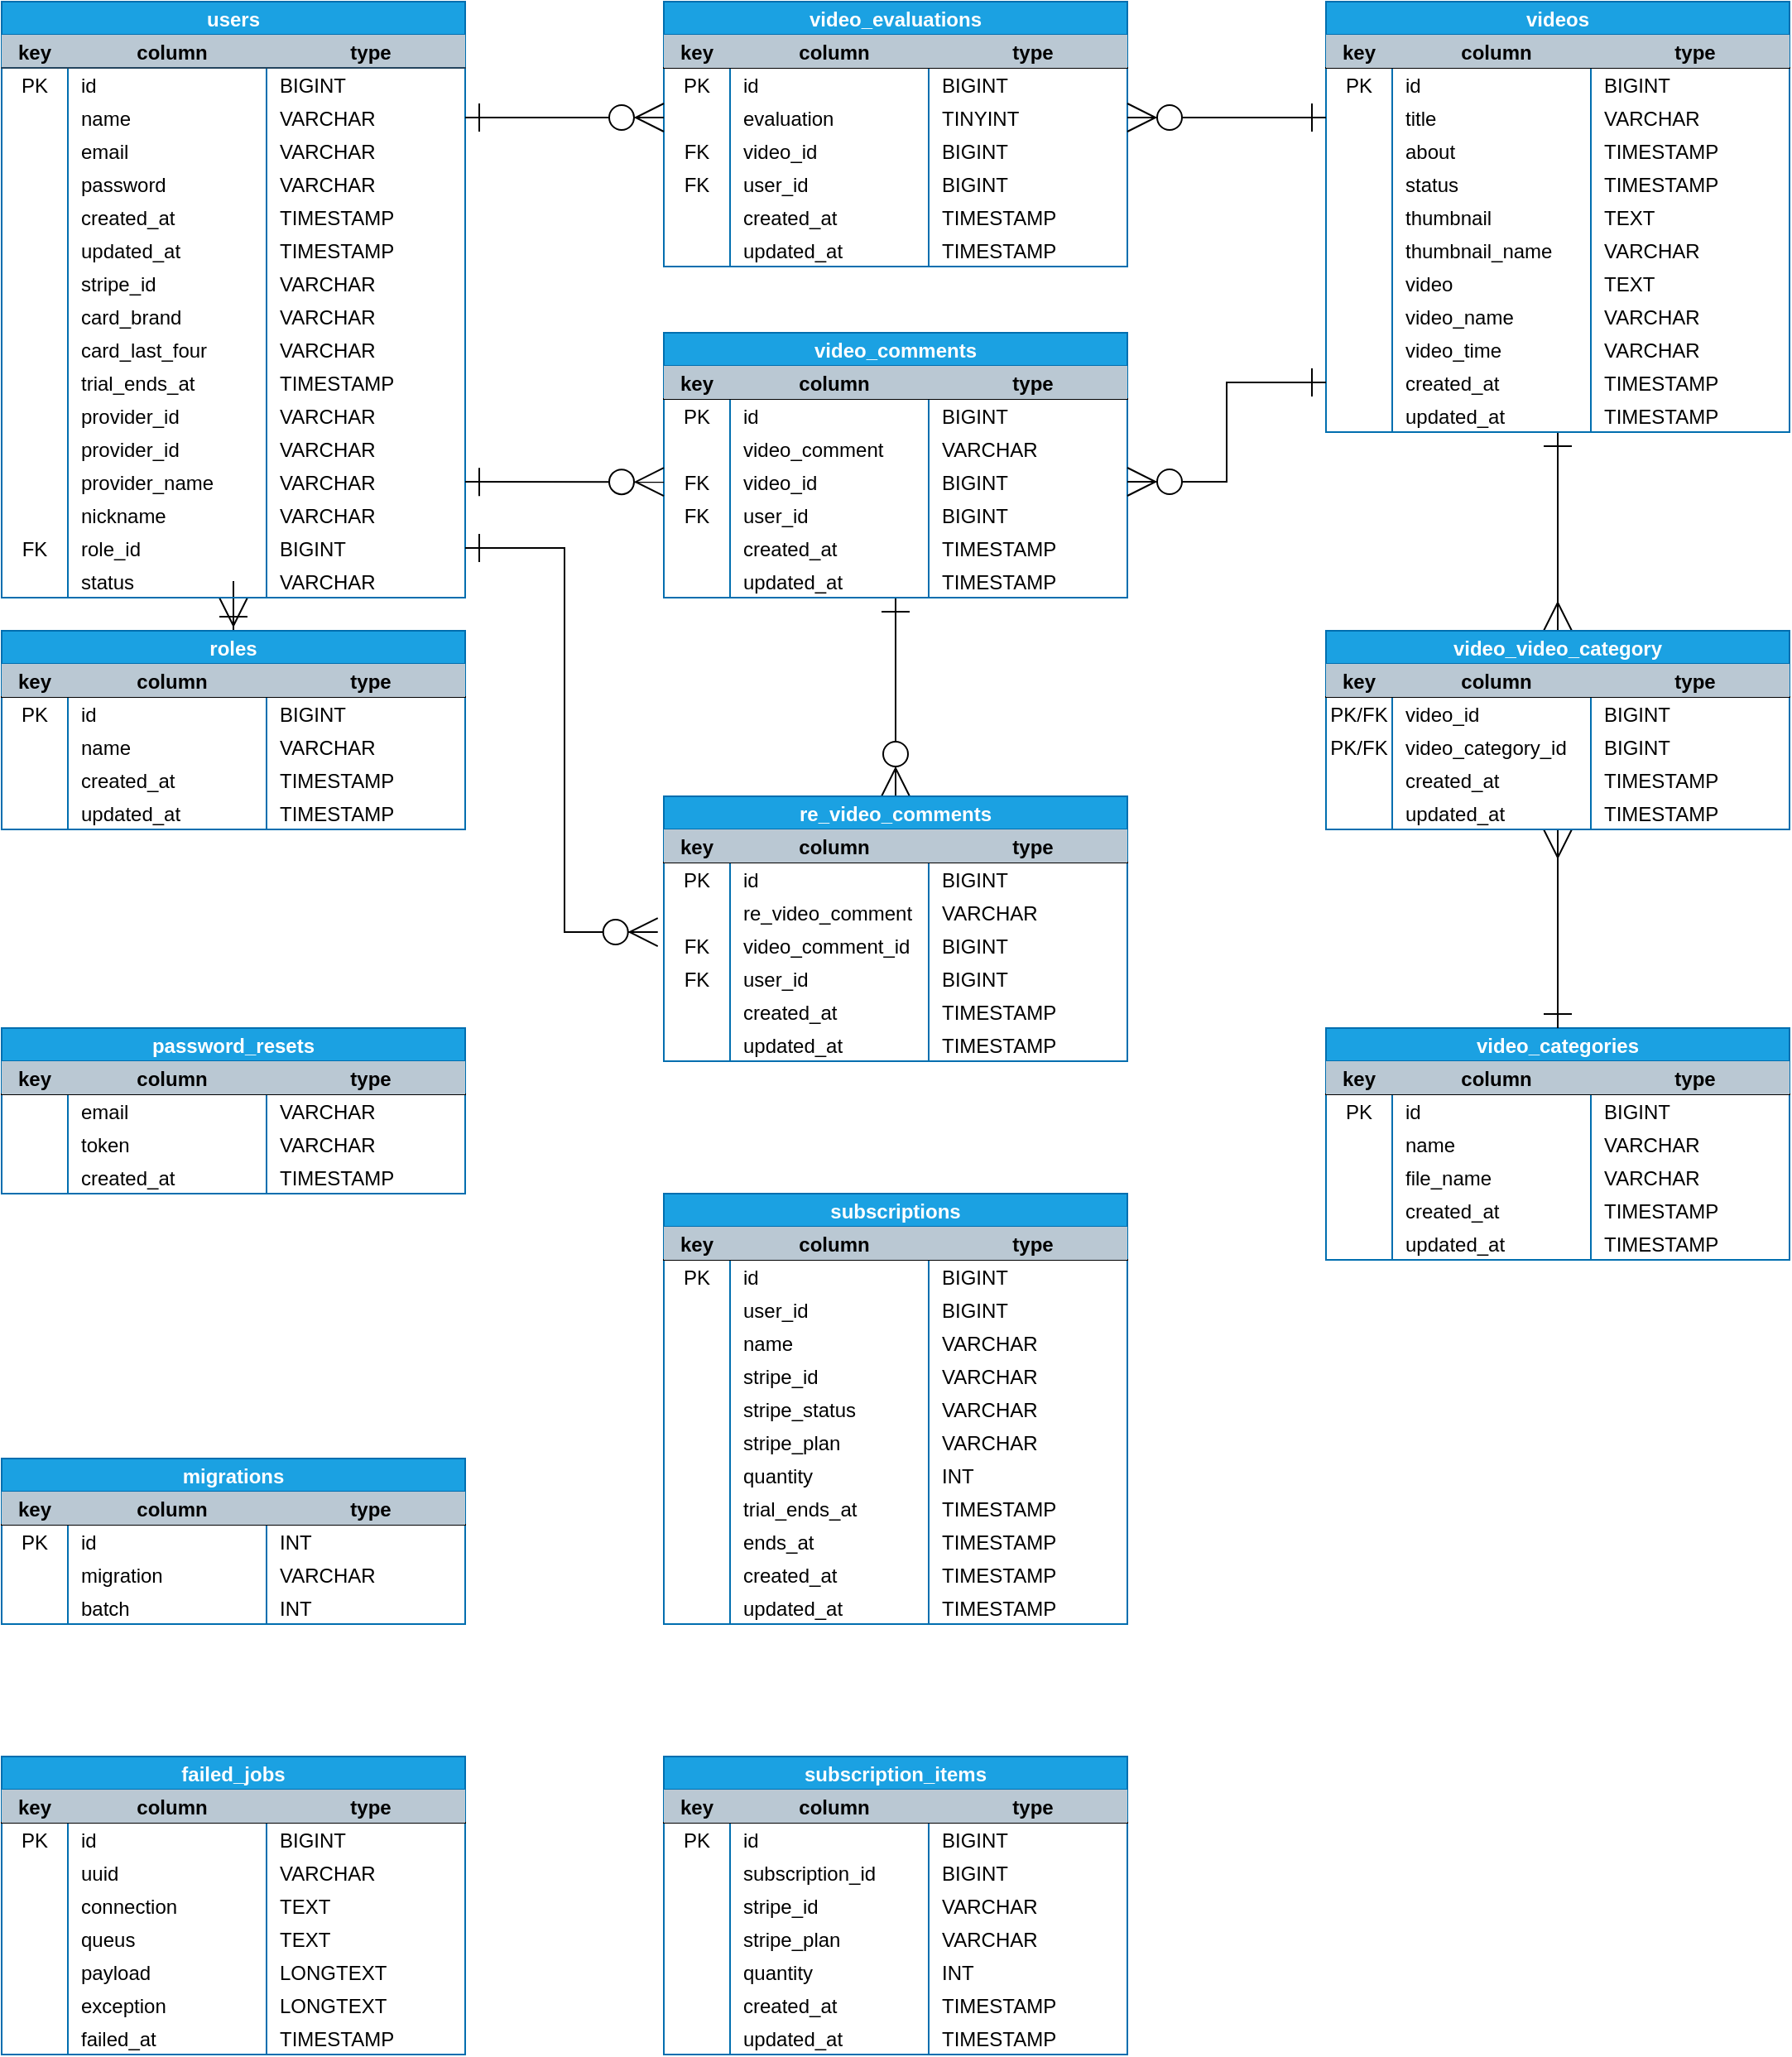 <mxfile>
    <diagram id="96ka4Kran31oWpzJoLzX" name="ページ1">
        <mxGraphModel dx="929" dy="579" grid="1" gridSize="10" guides="1" tooltips="1" connect="1" arrows="1" fold="1" page="1" pageScale="1" pageWidth="850" pageHeight="1100" math="0" shadow="0">
            <root>
                <mxCell id="0"/>
                <mxCell id="1" parent="0"/>
                <mxCell id="539" style="edgeStyle=orthogonalEdgeStyle;rounded=0;orthogonalLoop=1;jettySize=auto;html=1;entryX=0.5;entryY=0;entryDx=0;entryDy=0;startSize=15;endArrow=ERone;endFill=0;startArrow=ERmany;startFill=0;endSize=15;" parent="1" source="108" target="318" edge="1">
                    <mxGeometry relative="1" as="geometry"/>
                </mxCell>
                <mxCell id="108" value="users" style="shape=table;startSize=20;container=1;collapsible=1;childLayout=tableLayout;fixedRows=1;rowLines=0;fontStyle=1;align=center;resizeLast=1;fillColor=#1ba1e2;strokeColor=#006EAF;fontColor=#ffffff;" parent="1" vertex="1">
                    <mxGeometry x="40" y="40" width="280" height="360" as="geometry"/>
                </mxCell>
                <mxCell id="301" style="shape=partialRectangle;collapsible=0;dropTarget=0;pointerEvents=0;fillColor=none;top=0;left=0;bottom=0;right=0;points=[[0,0.5],[1,0.5]];portConstraint=eastwest;" parent="108" vertex="1">
                    <mxGeometry y="20" width="280" height="20" as="geometry"/>
                </mxCell>
                <mxCell id="302" value="key" style="shape=partialRectangle;connectable=0;top=0;left=0;bottom=1;right=0;fontStyle=1;overflow=hidden;shadow=0;fillColor=#bac8d3;strokeColor=#23445d;" parent="301" vertex="1">
                    <mxGeometry width="40" height="20" as="geometry"/>
                </mxCell>
                <mxCell id="303" value="column" style="shape=partialRectangle;connectable=0;fillColor=#bac8d3;top=0;left=0;bottom=1;right=0;align=center;spacingLeft=6;fontStyle=1;overflow=hidden;strokeColor=#23445d;" parent="301" vertex="1">
                    <mxGeometry x="40" width="120" height="20" as="geometry"/>
                </mxCell>
                <mxCell id="304" value="type" style="shape=partialRectangle;connectable=0;fillColor=#bac8d3;top=0;left=0;bottom=1;right=0;align=center;spacingLeft=6;fontStyle=1;overflow=hidden;strokeColor=#23445d;" parent="301" vertex="1">
                    <mxGeometry x="160" width="120" height="20" as="geometry"/>
                </mxCell>
                <mxCell id="109" value="" style="shape=partialRectangle;collapsible=0;dropTarget=0;pointerEvents=0;fillColor=none;top=0;left=0;bottom=0;right=0;points=[[0,0.5],[1,0.5]];portConstraint=eastwest;" parent="108" vertex="1">
                    <mxGeometry y="40" width="280" height="20" as="geometry"/>
                </mxCell>
                <mxCell id="110" value="PK" style="shape=partialRectangle;connectable=0;top=0;left=0;bottom=0;right=0;fontStyle=0;overflow=hidden;shadow=0;fillColor=none;" parent="109" vertex="1">
                    <mxGeometry width="40" height="20" as="geometry"/>
                </mxCell>
                <mxCell id="111" value="id" style="shape=partialRectangle;connectable=0;fillColor=none;top=0;left=0;bottom=0;right=0;align=left;spacingLeft=6;fontStyle=0;overflow=hidden;" parent="109" vertex="1">
                    <mxGeometry x="40" width="120" height="20" as="geometry"/>
                </mxCell>
                <mxCell id="199" value="BIGINT" style="shape=partialRectangle;connectable=0;fillColor=none;top=0;left=0;bottom=0;right=0;align=left;spacingLeft=6;fontStyle=0;overflow=hidden;" parent="109" vertex="1">
                    <mxGeometry x="160" width="120" height="20" as="geometry"/>
                </mxCell>
                <mxCell id="112" value="" style="shape=partialRectangle;collapsible=0;dropTarget=0;pointerEvents=0;fillColor=none;top=0;left=0;bottom=0;right=0;points=[[0,0.5],[1,0.5]];portConstraint=eastwest;" parent="108" vertex="1">
                    <mxGeometry y="60" width="280" height="20" as="geometry"/>
                </mxCell>
                <mxCell id="113" value="" style="shape=partialRectangle;connectable=0;fillColor=none;top=0;left=0;bottom=0;right=0;editable=1;overflow=hidden;" parent="112" vertex="1">
                    <mxGeometry width="40" height="20" as="geometry"/>
                </mxCell>
                <mxCell id="114" value="name" style="shape=partialRectangle;connectable=0;fillColor=none;top=0;left=0;bottom=0;right=0;align=left;spacingLeft=6;overflow=hidden;" parent="112" vertex="1">
                    <mxGeometry x="40" width="120" height="20" as="geometry"/>
                </mxCell>
                <mxCell id="200" value="VARCHAR" style="shape=partialRectangle;connectable=0;fillColor=none;top=0;left=0;bottom=0;right=0;align=left;spacingLeft=6;overflow=hidden;" parent="112" vertex="1">
                    <mxGeometry x="160" width="120" height="20" as="geometry"/>
                </mxCell>
                <mxCell id="115" value="" style="shape=partialRectangle;collapsible=0;dropTarget=0;pointerEvents=0;fillColor=none;top=0;left=0;bottom=0;right=0;points=[[0,0.5],[1,0.5]];portConstraint=eastwest;" parent="108" vertex="1">
                    <mxGeometry y="80" width="280" height="20" as="geometry"/>
                </mxCell>
                <mxCell id="116" value="" style="shape=partialRectangle;connectable=0;fillColor=none;top=0;left=0;bottom=0;right=0;editable=1;overflow=hidden;" parent="115" vertex="1">
                    <mxGeometry width="40" height="20" as="geometry"/>
                </mxCell>
                <mxCell id="117" value="email" style="shape=partialRectangle;connectable=0;fillColor=none;top=0;left=0;bottom=0;right=0;align=left;spacingLeft=6;overflow=hidden;" parent="115" vertex="1">
                    <mxGeometry x="40" width="120" height="20" as="geometry"/>
                </mxCell>
                <mxCell id="201" value="VARCHAR" style="shape=partialRectangle;connectable=0;fillColor=none;top=0;left=0;bottom=0;right=0;align=left;spacingLeft=6;overflow=hidden;" parent="115" vertex="1">
                    <mxGeometry x="160" width="120" height="20" as="geometry"/>
                </mxCell>
                <mxCell id="190" style="shape=partialRectangle;collapsible=0;dropTarget=0;pointerEvents=0;fillColor=none;top=0;left=0;bottom=0;right=0;points=[[0,0.5],[1,0.5]];portConstraint=eastwest;" parent="108" vertex="1">
                    <mxGeometry y="100" width="280" height="20" as="geometry"/>
                </mxCell>
                <mxCell id="191" style="shape=partialRectangle;connectable=0;fillColor=none;top=0;left=0;bottom=0;right=0;editable=1;overflow=hidden;" parent="190" vertex="1">
                    <mxGeometry width="40" height="20" as="geometry"/>
                </mxCell>
                <mxCell id="192" value="password" style="shape=partialRectangle;connectable=0;fillColor=none;top=0;left=0;bottom=0;right=0;align=left;spacingLeft=6;overflow=hidden;" parent="190" vertex="1">
                    <mxGeometry x="40" width="120" height="20" as="geometry"/>
                </mxCell>
                <mxCell id="203" value="VARCHAR" style="shape=partialRectangle;connectable=0;fillColor=none;top=0;left=0;bottom=0;right=0;align=left;spacingLeft=6;overflow=hidden;" parent="190" vertex="1">
                    <mxGeometry x="160" width="120" height="20" as="geometry"/>
                </mxCell>
                <mxCell id="243" style="shape=partialRectangle;collapsible=0;dropTarget=0;pointerEvents=0;fillColor=none;top=0;left=0;bottom=0;right=0;points=[[0,0.5],[1,0.5]];portConstraint=eastwest;" parent="108" vertex="1">
                    <mxGeometry y="120" width="280" height="20" as="geometry"/>
                </mxCell>
                <mxCell id="244" style="shape=partialRectangle;connectable=0;fillColor=none;top=0;left=0;bottom=0;right=0;editable=1;overflow=hidden;" parent="243" vertex="1">
                    <mxGeometry width="40" height="20" as="geometry"/>
                </mxCell>
                <mxCell id="245" value="created_at" style="shape=partialRectangle;connectable=0;fillColor=none;top=0;left=0;bottom=0;right=0;align=left;spacingLeft=6;overflow=hidden;" parent="243" vertex="1">
                    <mxGeometry x="40" width="120" height="20" as="geometry"/>
                </mxCell>
                <mxCell id="246" value="TIMESTAMP" style="shape=partialRectangle;connectable=0;fillColor=none;top=0;left=0;bottom=0;right=0;align=left;spacingLeft=6;overflow=hidden;" parent="243" vertex="1">
                    <mxGeometry x="160" width="120" height="20" as="geometry"/>
                </mxCell>
                <mxCell id="239" style="shape=partialRectangle;collapsible=0;dropTarget=0;pointerEvents=0;fillColor=none;top=0;left=0;bottom=0;right=0;points=[[0,0.5],[1,0.5]];portConstraint=eastwest;" parent="108" vertex="1">
                    <mxGeometry y="140" width="280" height="20" as="geometry"/>
                </mxCell>
                <mxCell id="240" style="shape=partialRectangle;connectable=0;fillColor=none;top=0;left=0;bottom=0;right=0;editable=1;overflow=hidden;" parent="239" vertex="1">
                    <mxGeometry width="40" height="20" as="geometry"/>
                </mxCell>
                <mxCell id="241" value="updated_at" style="shape=partialRectangle;connectable=0;fillColor=none;top=0;left=0;bottom=0;right=0;align=left;spacingLeft=6;overflow=hidden;" parent="239" vertex="1">
                    <mxGeometry x="40" width="120" height="20" as="geometry"/>
                </mxCell>
                <mxCell id="242" value="TIMESTAMP" style="shape=partialRectangle;connectable=0;fillColor=none;top=0;left=0;bottom=0;right=0;align=left;spacingLeft=6;overflow=hidden;" parent="239" vertex="1">
                    <mxGeometry x="160" width="120" height="20" as="geometry"/>
                </mxCell>
                <mxCell id="864" style="shape=partialRectangle;collapsible=0;dropTarget=0;pointerEvents=0;fillColor=none;top=0;left=0;bottom=0;right=0;points=[[0,0.5],[1,0.5]];portConstraint=eastwest;" parent="108" vertex="1">
                    <mxGeometry y="160" width="280" height="20" as="geometry"/>
                </mxCell>
                <mxCell id="865" style="shape=partialRectangle;connectable=0;fillColor=none;top=0;left=0;bottom=0;right=0;editable=1;overflow=hidden;" parent="864" vertex="1">
                    <mxGeometry width="40" height="20" as="geometry"/>
                </mxCell>
                <mxCell id="866" value="stripe_id" style="shape=partialRectangle;connectable=0;fillColor=none;top=0;left=0;bottom=0;right=0;align=left;spacingLeft=6;overflow=hidden;" parent="864" vertex="1">
                    <mxGeometry x="40" width="120" height="20" as="geometry"/>
                </mxCell>
                <mxCell id="867" value="VARCHAR" style="shape=partialRectangle;connectable=0;fillColor=none;top=0;left=0;bottom=0;right=0;align=left;spacingLeft=6;overflow=hidden;" parent="864" vertex="1">
                    <mxGeometry x="160" width="120" height="20" as="geometry"/>
                </mxCell>
                <mxCell id="868" style="shape=partialRectangle;collapsible=0;dropTarget=0;pointerEvents=0;fillColor=none;top=0;left=0;bottom=0;right=0;points=[[0,0.5],[1,0.5]];portConstraint=eastwest;" parent="108" vertex="1">
                    <mxGeometry y="180" width="280" height="20" as="geometry"/>
                </mxCell>
                <mxCell id="869" style="shape=partialRectangle;connectable=0;fillColor=none;top=0;left=0;bottom=0;right=0;editable=1;overflow=hidden;" parent="868" vertex="1">
                    <mxGeometry width="40" height="20" as="geometry"/>
                </mxCell>
                <mxCell id="870" value="card_brand" style="shape=partialRectangle;connectable=0;fillColor=none;top=0;left=0;bottom=0;right=0;align=left;spacingLeft=6;overflow=hidden;" parent="868" vertex="1">
                    <mxGeometry x="40" width="120" height="20" as="geometry"/>
                </mxCell>
                <mxCell id="871" value="VARCHAR" style="shape=partialRectangle;connectable=0;fillColor=none;top=0;left=0;bottom=0;right=0;align=left;spacingLeft=6;overflow=hidden;" parent="868" vertex="1">
                    <mxGeometry x="160" width="120" height="20" as="geometry"/>
                </mxCell>
                <mxCell id="872" style="shape=partialRectangle;collapsible=0;dropTarget=0;pointerEvents=0;fillColor=none;top=0;left=0;bottom=0;right=0;points=[[0,0.5],[1,0.5]];portConstraint=eastwest;" parent="108" vertex="1">
                    <mxGeometry y="200" width="280" height="20" as="geometry"/>
                </mxCell>
                <mxCell id="873" style="shape=partialRectangle;connectable=0;fillColor=none;top=0;left=0;bottom=0;right=0;editable=1;overflow=hidden;" parent="872" vertex="1">
                    <mxGeometry width="40" height="20" as="geometry"/>
                </mxCell>
                <mxCell id="874" value="card_last_four" style="shape=partialRectangle;connectable=0;fillColor=none;top=0;left=0;bottom=0;right=0;align=left;spacingLeft=6;overflow=hidden;" parent="872" vertex="1">
                    <mxGeometry x="40" width="120" height="20" as="geometry"/>
                </mxCell>
                <mxCell id="875" value="VARCHAR" style="shape=partialRectangle;connectable=0;fillColor=none;top=0;left=0;bottom=0;right=0;align=left;spacingLeft=6;overflow=hidden;" parent="872" vertex="1">
                    <mxGeometry x="160" width="120" height="20" as="geometry"/>
                </mxCell>
                <mxCell id="876" style="shape=partialRectangle;collapsible=0;dropTarget=0;pointerEvents=0;fillColor=none;top=0;left=0;bottom=0;right=0;points=[[0,0.5],[1,0.5]];portConstraint=eastwest;" parent="108" vertex="1">
                    <mxGeometry y="220" width="280" height="20" as="geometry"/>
                </mxCell>
                <mxCell id="877" style="shape=partialRectangle;connectable=0;fillColor=none;top=0;left=0;bottom=0;right=0;editable=1;overflow=hidden;" parent="876" vertex="1">
                    <mxGeometry width="40" height="20" as="geometry"/>
                </mxCell>
                <mxCell id="878" value="trial_ends_at" style="shape=partialRectangle;connectable=0;fillColor=none;top=0;left=0;bottom=0;right=0;align=left;spacingLeft=6;overflow=hidden;" parent="876" vertex="1">
                    <mxGeometry x="40" width="120" height="20" as="geometry"/>
                </mxCell>
                <mxCell id="879" value="TIMESTAMP" style="shape=partialRectangle;connectable=0;fillColor=none;top=0;left=0;bottom=0;right=0;align=left;spacingLeft=6;overflow=hidden;" parent="876" vertex="1">
                    <mxGeometry x="160" width="120" height="20" as="geometry"/>
                </mxCell>
                <mxCell id="235" style="shape=partialRectangle;collapsible=0;dropTarget=0;pointerEvents=0;fillColor=none;top=0;left=0;bottom=0;right=0;points=[[0,0.5],[1,0.5]];portConstraint=eastwest;" parent="108" vertex="1">
                    <mxGeometry y="240" width="280" height="20" as="geometry"/>
                </mxCell>
                <mxCell id="236" style="shape=partialRectangle;connectable=0;fillColor=none;top=0;left=0;bottom=0;right=0;editable=1;overflow=hidden;" parent="235" vertex="1">
                    <mxGeometry width="40" height="20" as="geometry"/>
                </mxCell>
                <mxCell id="237" value="provider_id" style="shape=partialRectangle;connectable=0;fillColor=none;top=0;left=0;bottom=0;right=0;align=left;spacingLeft=6;overflow=hidden;" parent="235" vertex="1">
                    <mxGeometry x="40" width="120" height="20" as="geometry"/>
                </mxCell>
                <mxCell id="238" value="VARCHAR" style="shape=partialRectangle;connectable=0;fillColor=none;top=0;left=0;bottom=0;right=0;align=left;spacingLeft=6;overflow=hidden;" parent="235" vertex="1">
                    <mxGeometry x="160" width="120" height="20" as="geometry"/>
                </mxCell>
                <mxCell id="982" style="shape=partialRectangle;collapsible=0;dropTarget=0;pointerEvents=0;fillColor=none;top=0;left=0;bottom=0;right=0;points=[[0,0.5],[1,0.5]];portConstraint=eastwest;" vertex="1" parent="108">
                    <mxGeometry y="260" width="280" height="20" as="geometry"/>
                </mxCell>
                <mxCell id="983" style="shape=partialRectangle;connectable=0;fillColor=none;top=0;left=0;bottom=0;right=0;editable=1;overflow=hidden;" vertex="1" parent="982">
                    <mxGeometry width="40" height="20" as="geometry"/>
                </mxCell>
                <mxCell id="984" value="provider_id" style="shape=partialRectangle;connectable=0;fillColor=none;top=0;left=0;bottom=0;right=0;align=left;spacingLeft=6;overflow=hidden;" vertex="1" parent="982">
                    <mxGeometry x="40" width="120" height="20" as="geometry"/>
                </mxCell>
                <mxCell id="985" value="VARCHAR" style="shape=partialRectangle;connectable=0;fillColor=none;top=0;left=0;bottom=0;right=0;align=left;spacingLeft=6;overflow=hidden;" vertex="1" parent="982">
                    <mxGeometry x="160" width="120" height="20" as="geometry"/>
                </mxCell>
                <mxCell id="231" style="shape=partialRectangle;collapsible=0;dropTarget=0;pointerEvents=0;fillColor=none;top=0;left=0;bottom=0;right=0;points=[[0,0.5],[1,0.5]];portConstraint=eastwest;" parent="108" vertex="1">
                    <mxGeometry y="280" width="280" height="20" as="geometry"/>
                </mxCell>
                <mxCell id="232" style="shape=partialRectangle;connectable=0;fillColor=none;top=0;left=0;bottom=0;right=0;editable=1;overflow=hidden;" parent="231" vertex="1">
                    <mxGeometry width="40" height="20" as="geometry"/>
                </mxCell>
                <mxCell id="233" value="provider_name" style="shape=partialRectangle;connectable=0;fillColor=none;top=0;left=0;bottom=0;right=0;align=left;spacingLeft=6;overflow=hidden;" parent="231" vertex="1">
                    <mxGeometry x="40" width="120" height="20" as="geometry"/>
                </mxCell>
                <mxCell id="234" value="VARCHAR" style="shape=partialRectangle;connectable=0;fillColor=none;top=0;left=0;bottom=0;right=0;align=left;spacingLeft=6;overflow=hidden;" parent="231" vertex="1">
                    <mxGeometry x="160" width="120" height="20" as="geometry"/>
                </mxCell>
                <mxCell id="227" style="shape=partialRectangle;collapsible=0;dropTarget=0;pointerEvents=0;fillColor=none;top=0;left=0;bottom=0;right=0;points=[[0,0.5],[1,0.5]];portConstraint=eastwest;" parent="108" vertex="1">
                    <mxGeometry y="300" width="280" height="20" as="geometry"/>
                </mxCell>
                <mxCell id="228" style="shape=partialRectangle;connectable=0;fillColor=none;top=0;left=0;bottom=0;right=0;editable=1;overflow=hidden;" parent="227" vertex="1">
                    <mxGeometry width="40" height="20" as="geometry"/>
                </mxCell>
                <mxCell id="229" value="nickname" style="shape=partialRectangle;connectable=0;fillColor=none;top=0;left=0;bottom=0;right=0;align=left;spacingLeft=6;overflow=hidden;" parent="227" vertex="1">
                    <mxGeometry x="40" width="120" height="20" as="geometry"/>
                </mxCell>
                <mxCell id="230" value="VARCHAR" style="shape=partialRectangle;connectable=0;fillColor=none;top=0;left=0;bottom=0;right=0;align=left;spacingLeft=6;overflow=hidden;" parent="227" vertex="1">
                    <mxGeometry x="160" width="120" height="20" as="geometry"/>
                </mxCell>
                <mxCell id="251" style="shape=partialRectangle;collapsible=0;dropTarget=0;pointerEvents=0;fillColor=none;top=0;left=0;bottom=0;right=0;points=[[0,0.5],[1,0.5]];portConstraint=eastwest;" parent="108" vertex="1">
                    <mxGeometry y="320" width="280" height="20" as="geometry"/>
                </mxCell>
                <mxCell id="252" value="FK" style="shape=partialRectangle;connectable=0;fillColor=none;top=0;left=0;bottom=0;right=0;editable=1;overflow=hidden;fontStyle=0" parent="251" vertex="1">
                    <mxGeometry width="40" height="20" as="geometry"/>
                </mxCell>
                <mxCell id="253" value="role_id" style="shape=partialRectangle;connectable=0;fillColor=none;top=0;left=0;bottom=0;right=0;align=left;spacingLeft=6;overflow=hidden;" parent="251" vertex="1">
                    <mxGeometry x="40" width="120" height="20" as="geometry"/>
                </mxCell>
                <mxCell id="254" value="BIGINT" style="shape=partialRectangle;connectable=0;fillColor=none;top=0;left=0;bottom=0;right=0;align=left;spacingLeft=6;overflow=hidden;" parent="251" vertex="1">
                    <mxGeometry x="160" width="120" height="20" as="geometry"/>
                </mxCell>
                <mxCell id="259" style="shape=partialRectangle;collapsible=0;dropTarget=0;pointerEvents=0;fillColor=none;top=0;left=0;bottom=0;right=0;points=[[0,0.5],[1,0.5]];portConstraint=eastwest;" parent="108" vertex="1">
                    <mxGeometry y="340" width="280" height="20" as="geometry"/>
                </mxCell>
                <mxCell id="260" style="shape=partialRectangle;connectable=0;fillColor=none;top=0;left=0;bottom=0;right=0;editable=1;overflow=hidden;" parent="259" vertex="1">
                    <mxGeometry width="40" height="20" as="geometry"/>
                </mxCell>
                <mxCell id="261" value="status" style="shape=partialRectangle;connectable=0;fillColor=none;top=0;left=0;bottom=0;right=0;align=left;spacingLeft=6;overflow=hidden;" parent="259" vertex="1">
                    <mxGeometry x="40" width="120" height="20" as="geometry"/>
                </mxCell>
                <mxCell id="262" value="VARCHAR" style="shape=partialRectangle;connectable=0;fillColor=none;top=0;left=0;bottom=0;right=0;align=left;spacingLeft=6;overflow=hidden;" parent="259" vertex="1">
                    <mxGeometry x="160" width="120" height="20" as="geometry"/>
                </mxCell>
                <mxCell id="318" value="roles" style="shape=table;startSize=20;container=1;collapsible=1;childLayout=tableLayout;fixedRows=1;rowLines=0;fontStyle=1;align=center;resizeLast=1;fillColor=#1ba1e2;strokeColor=#006EAF;fontColor=#ffffff;" parent="1" vertex="1">
                    <mxGeometry x="40" y="420" width="280" height="120" as="geometry"/>
                </mxCell>
                <mxCell id="331" style="shape=partialRectangle;collapsible=0;dropTarget=0;pointerEvents=0;fillColor=none;top=0;left=0;bottom=1;right=0;points=[[0,0.5],[1,0.5]];portConstraint=eastwest;" parent="318" vertex="1">
                    <mxGeometry y="20" width="280" height="20" as="geometry"/>
                </mxCell>
                <mxCell id="332" value="key" style="shape=partialRectangle;connectable=0;fillColor=#bac8d3;top=0;left=0;bottom=0;right=0;fontStyle=1;overflow=hidden;align=center;strokeColor=#23445d;" parent="331" vertex="1">
                    <mxGeometry width="40" height="20" as="geometry"/>
                </mxCell>
                <mxCell id="333" value="column" style="shape=partialRectangle;connectable=0;fillColor=#bac8d3;top=0;left=0;bottom=0;right=0;align=center;spacingLeft=6;fontStyle=1;overflow=hidden;strokeColor=#23445d;" parent="331" vertex="1">
                    <mxGeometry x="40" width="120" height="20" as="geometry"/>
                </mxCell>
                <mxCell id="337" value="type" style="shape=partialRectangle;connectable=0;fillColor=#bac8d3;top=0;left=0;bottom=0;right=0;align=center;spacingLeft=6;fontStyle=1;overflow=hidden;strokeColor=#23445d;" parent="331" vertex="1">
                    <mxGeometry x="160" width="120" height="20" as="geometry"/>
                </mxCell>
                <mxCell id="319" value="" style="shape=partialRectangle;collapsible=0;dropTarget=0;pointerEvents=0;fillColor=none;top=0;left=0;bottom=0;right=0;points=[[0,0.5],[1,0.5]];portConstraint=eastwest;" parent="318" vertex="1">
                    <mxGeometry y="40" width="280" height="20" as="geometry"/>
                </mxCell>
                <mxCell id="320" value="PK" style="shape=partialRectangle;connectable=0;fillColor=none;top=0;left=0;bottom=0;right=0;fontStyle=0;overflow=hidden;" parent="319" vertex="1">
                    <mxGeometry width="40" height="20" as="geometry"/>
                </mxCell>
                <mxCell id="321" value="id" style="shape=partialRectangle;connectable=0;fillColor=none;top=0;left=0;bottom=0;right=0;align=left;spacingLeft=6;fontStyle=0;overflow=hidden;" parent="319" vertex="1">
                    <mxGeometry x="40" width="120" height="20" as="geometry"/>
                </mxCell>
                <mxCell id="338" value="BIGINT" style="shape=partialRectangle;connectable=0;fillColor=none;top=0;left=0;bottom=0;right=0;align=left;spacingLeft=6;fontStyle=0;overflow=hidden;" parent="319" vertex="1">
                    <mxGeometry x="160" width="120" height="20" as="geometry"/>
                </mxCell>
                <mxCell id="322" value="" style="shape=partialRectangle;collapsible=0;dropTarget=0;pointerEvents=0;fillColor=none;top=0;left=0;bottom=0;right=0;points=[[0,0.5],[1,0.5]];portConstraint=eastwest;" parent="318" vertex="1">
                    <mxGeometry y="60" width="280" height="20" as="geometry"/>
                </mxCell>
                <mxCell id="323" value="" style="shape=partialRectangle;connectable=0;fillColor=none;top=0;left=0;bottom=0;right=0;editable=1;overflow=hidden;" parent="322" vertex="1">
                    <mxGeometry width="40" height="20" as="geometry"/>
                </mxCell>
                <mxCell id="324" value="name" style="shape=partialRectangle;connectable=0;fillColor=none;top=0;left=0;bottom=0;right=0;align=left;spacingLeft=6;overflow=hidden;" parent="322" vertex="1">
                    <mxGeometry x="40" width="120" height="20" as="geometry"/>
                </mxCell>
                <mxCell id="339" value="VARCHAR" style="shape=partialRectangle;connectable=0;fillColor=none;top=0;left=0;bottom=0;right=0;align=left;spacingLeft=6;overflow=hidden;" parent="322" vertex="1">
                    <mxGeometry x="160" width="120" height="20" as="geometry"/>
                </mxCell>
                <mxCell id="325" value="" style="shape=partialRectangle;collapsible=0;dropTarget=0;pointerEvents=0;fillColor=none;top=0;left=0;bottom=0;right=0;points=[[0,0.5],[1,0.5]];portConstraint=eastwest;" parent="318" vertex="1">
                    <mxGeometry y="80" width="280" height="20" as="geometry"/>
                </mxCell>
                <mxCell id="326" value="" style="shape=partialRectangle;connectable=0;fillColor=none;top=0;left=0;bottom=0;right=0;editable=1;overflow=hidden;" parent="325" vertex="1">
                    <mxGeometry width="40" height="20" as="geometry"/>
                </mxCell>
                <mxCell id="327" value="created_at" style="shape=partialRectangle;connectable=0;fillColor=none;top=0;left=0;bottom=0;right=0;align=left;spacingLeft=6;overflow=hidden;" parent="325" vertex="1">
                    <mxGeometry x="40" width="120" height="20" as="geometry"/>
                </mxCell>
                <mxCell id="340" value="TIMESTAMP" style="shape=partialRectangle;connectable=0;fillColor=none;top=0;left=0;bottom=0;right=0;align=left;spacingLeft=6;overflow=hidden;" parent="325" vertex="1">
                    <mxGeometry x="160" width="120" height="20" as="geometry"/>
                </mxCell>
                <mxCell id="328" value="" style="shape=partialRectangle;collapsible=0;dropTarget=0;pointerEvents=0;fillColor=none;top=0;left=0;bottom=0;right=0;points=[[0,0.5],[1,0.5]];portConstraint=eastwest;" parent="318" vertex="1">
                    <mxGeometry y="100" width="280" height="20" as="geometry"/>
                </mxCell>
                <mxCell id="329" value="" style="shape=partialRectangle;connectable=0;fillColor=none;top=0;left=0;bottom=0;right=0;editable=1;overflow=hidden;" parent="328" vertex="1">
                    <mxGeometry width="40" height="20" as="geometry"/>
                </mxCell>
                <mxCell id="330" value="updated_at" style="shape=partialRectangle;connectable=0;fillColor=none;top=0;left=0;bottom=0;right=0;align=left;spacingLeft=6;overflow=hidden;" parent="328" vertex="1">
                    <mxGeometry x="40" width="120" height="20" as="geometry"/>
                </mxCell>
                <mxCell id="341" value="TIMESTAMP" style="shape=partialRectangle;connectable=0;fillColor=none;top=0;left=0;bottom=0;right=0;align=left;spacingLeft=6;overflow=hidden;" parent="328" vertex="1">
                    <mxGeometry x="160" width="120" height="20" as="geometry"/>
                </mxCell>
                <mxCell id="800" style="edgeStyle=orthogonalEdgeStyle;rounded=0;orthogonalLoop=1;jettySize=auto;html=1;startArrow=ERmany;startFill=0;startSize=15;endArrow=ERone;endFill=0;endSize=15;exitX=0.5;exitY=0;exitDx=0;exitDy=0;" parent="1" source="660" target="540" edge="1">
                    <mxGeometry relative="1" as="geometry"/>
                </mxCell>
                <mxCell id="540" value="videos" style="shape=table;startSize=20;container=1;collapsible=1;childLayout=tableLayout;fixedRows=1;rowLines=0;fontStyle=1;align=center;resizeLast=1;fillColor=#1ba1e2;strokeColor=#006EAF;fontColor=#ffffff;" parent="1" vertex="1">
                    <mxGeometry x="840" y="40" width="280" height="260" as="geometry"/>
                </mxCell>
                <mxCell id="541" style="shape=partialRectangle;collapsible=0;dropTarget=0;pointerEvents=0;fillColor=none;top=0;left=0;bottom=1;right=0;points=[[0,0.5],[1,0.5]];portConstraint=eastwest;" parent="540" vertex="1">
                    <mxGeometry y="20" width="280" height="20" as="geometry"/>
                </mxCell>
                <mxCell id="542" value="key" style="shape=partialRectangle;connectable=0;fillColor=#bac8d3;top=0;left=0;bottom=0;right=0;fontStyle=1;overflow=hidden;align=center;strokeColor=#23445d;" parent="541" vertex="1">
                    <mxGeometry width="40" height="20" as="geometry"/>
                </mxCell>
                <mxCell id="543" value="column" style="shape=partialRectangle;connectable=0;fillColor=#bac8d3;top=0;left=0;bottom=0;right=0;align=center;spacingLeft=6;fontStyle=1;overflow=hidden;strokeColor=#23445d;" parent="541" vertex="1">
                    <mxGeometry x="40" width="120" height="20" as="geometry"/>
                </mxCell>
                <mxCell id="544" value="type" style="shape=partialRectangle;connectable=0;fillColor=#bac8d3;top=0;left=0;bottom=0;right=0;align=center;spacingLeft=6;fontStyle=1;overflow=hidden;strokeColor=#23445d;" parent="541" vertex="1">
                    <mxGeometry x="160" width="120" height="20" as="geometry"/>
                </mxCell>
                <mxCell id="545" value="" style="shape=partialRectangle;collapsible=0;dropTarget=0;pointerEvents=0;fillColor=none;top=0;left=0;bottom=0;right=0;points=[[0,0.5],[1,0.5]];portConstraint=eastwest;" parent="540" vertex="1">
                    <mxGeometry y="40" width="280" height="20" as="geometry"/>
                </mxCell>
                <mxCell id="546" value="PK" style="shape=partialRectangle;connectable=0;fillColor=none;top=0;left=0;bottom=0;right=0;fontStyle=0;overflow=hidden;" parent="545" vertex="1">
                    <mxGeometry width="40" height="20" as="geometry"/>
                </mxCell>
                <mxCell id="547" value="id" style="shape=partialRectangle;connectable=0;fillColor=none;top=0;left=0;bottom=0;right=0;align=left;spacingLeft=6;fontStyle=0;overflow=hidden;" parent="545" vertex="1">
                    <mxGeometry x="40" width="120" height="20" as="geometry"/>
                </mxCell>
                <mxCell id="548" value="BIGINT" style="shape=partialRectangle;connectable=0;fillColor=none;top=0;left=0;bottom=0;right=0;align=left;spacingLeft=6;fontStyle=0;overflow=hidden;" parent="545" vertex="1">
                    <mxGeometry x="160" width="120" height="20" as="geometry"/>
                </mxCell>
                <mxCell id="549" value="" style="shape=partialRectangle;collapsible=0;dropTarget=0;pointerEvents=0;fillColor=none;top=0;left=0;bottom=0;right=0;points=[[0,0.5],[1,0.5]];portConstraint=eastwest;" parent="540" vertex="1">
                    <mxGeometry y="60" width="280" height="20" as="geometry"/>
                </mxCell>
                <mxCell id="550" value="" style="shape=partialRectangle;connectable=0;fillColor=none;top=0;left=0;bottom=0;right=0;editable=1;overflow=hidden;" parent="549" vertex="1">
                    <mxGeometry width="40" height="20" as="geometry"/>
                </mxCell>
                <mxCell id="551" value="title" style="shape=partialRectangle;connectable=0;fillColor=none;top=0;left=0;bottom=0;right=0;align=left;spacingLeft=6;overflow=hidden;" parent="549" vertex="1">
                    <mxGeometry x="40" width="120" height="20" as="geometry"/>
                </mxCell>
                <mxCell id="552" value="VARCHAR" style="shape=partialRectangle;connectable=0;fillColor=none;top=0;left=0;bottom=0;right=0;align=left;spacingLeft=6;overflow=hidden;" parent="549" vertex="1">
                    <mxGeometry x="160" width="120" height="20" as="geometry"/>
                </mxCell>
                <mxCell id="553" value="" style="shape=partialRectangle;collapsible=0;dropTarget=0;pointerEvents=0;fillColor=none;top=0;left=0;bottom=0;right=0;points=[[0,0.5],[1,0.5]];portConstraint=eastwest;" parent="540" vertex="1">
                    <mxGeometry y="80" width="280" height="20" as="geometry"/>
                </mxCell>
                <mxCell id="554" value="" style="shape=partialRectangle;connectable=0;fillColor=none;top=0;left=0;bottom=0;right=0;editable=1;overflow=hidden;" parent="553" vertex="1">
                    <mxGeometry width="40" height="20" as="geometry"/>
                </mxCell>
                <mxCell id="555" value="about" style="shape=partialRectangle;connectable=0;fillColor=none;top=0;left=0;bottom=0;right=0;align=left;spacingLeft=6;overflow=hidden;" parent="553" vertex="1">
                    <mxGeometry x="40" width="120" height="20" as="geometry"/>
                </mxCell>
                <mxCell id="556" value="TIMESTAMP" style="shape=partialRectangle;connectable=0;fillColor=none;top=0;left=0;bottom=0;right=0;align=left;spacingLeft=6;overflow=hidden;" parent="553" vertex="1">
                    <mxGeometry x="160" width="120" height="20" as="geometry"/>
                </mxCell>
                <mxCell id="557" value="" style="shape=partialRectangle;collapsible=0;dropTarget=0;pointerEvents=0;fillColor=none;top=0;left=0;bottom=0;right=0;points=[[0,0.5],[1,0.5]];portConstraint=eastwest;" parent="540" vertex="1">
                    <mxGeometry y="100" width="280" height="20" as="geometry"/>
                </mxCell>
                <mxCell id="558" value="" style="shape=partialRectangle;connectable=0;fillColor=none;top=0;left=0;bottom=0;right=0;editable=1;overflow=hidden;" parent="557" vertex="1">
                    <mxGeometry width="40" height="20" as="geometry"/>
                </mxCell>
                <mxCell id="559" value="status" style="shape=partialRectangle;connectable=0;fillColor=none;top=0;left=0;bottom=0;right=0;align=left;spacingLeft=6;overflow=hidden;" parent="557" vertex="1">
                    <mxGeometry x="40" width="120" height="20" as="geometry"/>
                </mxCell>
                <mxCell id="560" value="TIMESTAMP" style="shape=partialRectangle;connectable=0;fillColor=none;top=0;left=0;bottom=0;right=0;align=left;spacingLeft=6;overflow=hidden;" parent="557" vertex="1">
                    <mxGeometry x="160" width="120" height="20" as="geometry"/>
                </mxCell>
                <mxCell id="565" style="shape=partialRectangle;collapsible=0;dropTarget=0;pointerEvents=0;fillColor=none;top=0;left=0;bottom=0;right=0;points=[[0,0.5],[1,0.5]];portConstraint=eastwest;" parent="540" vertex="1">
                    <mxGeometry y="120" width="280" height="20" as="geometry"/>
                </mxCell>
                <mxCell id="566" style="shape=partialRectangle;connectable=0;fillColor=none;top=0;left=0;bottom=0;right=0;editable=1;overflow=hidden;" parent="565" vertex="1">
                    <mxGeometry width="40" height="20" as="geometry"/>
                </mxCell>
                <mxCell id="567" value="thumbnail" style="shape=partialRectangle;connectable=0;fillColor=none;top=0;left=0;bottom=0;right=0;align=left;spacingLeft=6;overflow=hidden;" parent="565" vertex="1">
                    <mxGeometry x="40" width="120" height="20" as="geometry"/>
                </mxCell>
                <mxCell id="568" value="TEXT" style="shape=partialRectangle;connectable=0;fillColor=none;top=0;left=0;bottom=0;right=0;align=left;spacingLeft=6;overflow=hidden;" parent="565" vertex="1">
                    <mxGeometry x="160" width="120" height="20" as="geometry"/>
                </mxCell>
                <mxCell id="569" style="shape=partialRectangle;collapsible=0;dropTarget=0;pointerEvents=0;fillColor=none;top=0;left=0;bottom=0;right=0;points=[[0,0.5],[1,0.5]];portConstraint=eastwest;" parent="540" vertex="1">
                    <mxGeometry y="140" width="280" height="20" as="geometry"/>
                </mxCell>
                <mxCell id="570" style="shape=partialRectangle;connectable=0;fillColor=none;top=0;left=0;bottom=0;right=0;editable=1;overflow=hidden;" parent="569" vertex="1">
                    <mxGeometry width="40" height="20" as="geometry"/>
                </mxCell>
                <mxCell id="571" value="thumbnail_name" style="shape=partialRectangle;connectable=0;fillColor=none;top=0;left=0;bottom=0;right=0;align=left;spacingLeft=6;overflow=hidden;" parent="569" vertex="1">
                    <mxGeometry x="40" width="120" height="20" as="geometry"/>
                </mxCell>
                <mxCell id="572" value="VARCHAR" style="shape=partialRectangle;connectable=0;fillColor=none;top=0;left=0;bottom=0;right=0;align=left;spacingLeft=6;overflow=hidden;" parent="569" vertex="1">
                    <mxGeometry x="160" width="120" height="20" as="geometry"/>
                </mxCell>
                <mxCell id="573" style="shape=partialRectangle;collapsible=0;dropTarget=0;pointerEvents=0;fillColor=none;top=0;left=0;bottom=0;right=0;points=[[0,0.5],[1,0.5]];portConstraint=eastwest;" parent="540" vertex="1">
                    <mxGeometry y="160" width="280" height="20" as="geometry"/>
                </mxCell>
                <mxCell id="574" style="shape=partialRectangle;connectable=0;fillColor=none;top=0;left=0;bottom=0;right=0;editable=1;overflow=hidden;" parent="573" vertex="1">
                    <mxGeometry width="40" height="20" as="geometry"/>
                </mxCell>
                <mxCell id="575" value="video" style="shape=partialRectangle;connectable=0;fillColor=none;top=0;left=0;bottom=0;right=0;align=left;spacingLeft=6;overflow=hidden;" parent="573" vertex="1">
                    <mxGeometry x="40" width="120" height="20" as="geometry"/>
                </mxCell>
                <mxCell id="576" value="TEXT" style="shape=partialRectangle;connectable=0;fillColor=none;top=0;left=0;bottom=0;right=0;align=left;spacingLeft=6;overflow=hidden;" parent="573" vertex="1">
                    <mxGeometry x="160" width="120" height="20" as="geometry"/>
                </mxCell>
                <mxCell id="577" style="shape=partialRectangle;collapsible=0;dropTarget=0;pointerEvents=0;fillColor=none;top=0;left=0;bottom=0;right=0;points=[[0,0.5],[1,0.5]];portConstraint=eastwest;" parent="540" vertex="1">
                    <mxGeometry y="180" width="280" height="20" as="geometry"/>
                </mxCell>
                <mxCell id="578" style="shape=partialRectangle;connectable=0;fillColor=none;top=0;left=0;bottom=0;right=0;editable=1;overflow=hidden;" parent="577" vertex="1">
                    <mxGeometry width="40" height="20" as="geometry"/>
                </mxCell>
                <mxCell id="579" value="video_name" style="shape=partialRectangle;connectable=0;fillColor=none;top=0;left=0;bottom=0;right=0;align=left;spacingLeft=6;overflow=hidden;" parent="577" vertex="1">
                    <mxGeometry x="40" width="120" height="20" as="geometry"/>
                </mxCell>
                <mxCell id="580" value="VARCHAR" style="shape=partialRectangle;connectable=0;fillColor=none;top=0;left=0;bottom=0;right=0;align=left;spacingLeft=6;overflow=hidden;" parent="577" vertex="1">
                    <mxGeometry x="160" width="120" height="20" as="geometry"/>
                </mxCell>
                <mxCell id="581" style="shape=partialRectangle;collapsible=0;dropTarget=0;pointerEvents=0;fillColor=none;top=0;left=0;bottom=0;right=0;points=[[0,0.5],[1,0.5]];portConstraint=eastwest;" parent="540" vertex="1">
                    <mxGeometry y="200" width="280" height="20" as="geometry"/>
                </mxCell>
                <mxCell id="582" style="shape=partialRectangle;connectable=0;fillColor=none;top=0;left=0;bottom=0;right=0;editable=1;overflow=hidden;" parent="581" vertex="1">
                    <mxGeometry width="40" height="20" as="geometry"/>
                </mxCell>
                <mxCell id="583" value="video_time" style="shape=partialRectangle;connectable=0;fillColor=none;top=0;left=0;bottom=0;right=0;align=left;spacingLeft=6;overflow=hidden;" parent="581" vertex="1">
                    <mxGeometry x="40" width="120" height="20" as="geometry"/>
                </mxCell>
                <mxCell id="584" value="VARCHAR" style="shape=partialRectangle;connectable=0;fillColor=none;top=0;left=0;bottom=0;right=0;align=left;spacingLeft=6;overflow=hidden;" parent="581" vertex="1">
                    <mxGeometry x="160" width="120" height="20" as="geometry"/>
                </mxCell>
                <mxCell id="585" style="shape=partialRectangle;collapsible=0;dropTarget=0;pointerEvents=0;fillColor=none;top=0;left=0;bottom=0;right=0;points=[[0,0.5],[1,0.5]];portConstraint=eastwest;" parent="540" vertex="1">
                    <mxGeometry y="220" width="280" height="20" as="geometry"/>
                </mxCell>
                <mxCell id="586" style="shape=partialRectangle;connectable=0;fillColor=none;top=0;left=0;bottom=0;right=0;editable=1;overflow=hidden;" parent="585" vertex="1">
                    <mxGeometry width="40" height="20" as="geometry"/>
                </mxCell>
                <mxCell id="587" value="created_at" style="shape=partialRectangle;connectable=0;fillColor=none;top=0;left=0;bottom=0;right=0;align=left;spacingLeft=6;overflow=hidden;" parent="585" vertex="1">
                    <mxGeometry x="40" width="120" height="20" as="geometry"/>
                </mxCell>
                <mxCell id="588" value="TIMESTAMP" style="shape=partialRectangle;connectable=0;fillColor=none;top=0;left=0;bottom=0;right=0;align=left;spacingLeft=6;overflow=hidden;" parent="585" vertex="1">
                    <mxGeometry x="160" width="120" height="20" as="geometry"/>
                </mxCell>
                <mxCell id="589" style="shape=partialRectangle;collapsible=0;dropTarget=0;pointerEvents=0;fillColor=none;top=0;left=0;bottom=0;right=0;points=[[0,0.5],[1,0.5]];portConstraint=eastwest;" parent="540" vertex="1">
                    <mxGeometry y="240" width="280" height="20" as="geometry"/>
                </mxCell>
                <mxCell id="590" style="shape=partialRectangle;connectable=0;fillColor=none;top=0;left=0;bottom=0;right=0;editable=1;overflow=hidden;" parent="589" vertex="1">
                    <mxGeometry width="40" height="20" as="geometry"/>
                </mxCell>
                <mxCell id="591" value="updated_at" style="shape=partialRectangle;connectable=0;fillColor=none;top=0;left=0;bottom=0;right=0;align=left;spacingLeft=6;overflow=hidden;" parent="589" vertex="1">
                    <mxGeometry x="40" width="120" height="20" as="geometry"/>
                </mxCell>
                <mxCell id="592" value="TIMESTAMP" style="shape=partialRectangle;connectable=0;fillColor=none;top=0;left=0;bottom=0;right=0;align=left;spacingLeft=6;overflow=hidden;" parent="589" vertex="1">
                    <mxGeometry x="160" width="120" height="20" as="geometry"/>
                </mxCell>
                <mxCell id="610" value="video_categories" style="shape=table;startSize=20;container=1;collapsible=1;childLayout=tableLayout;fixedRows=1;rowLines=0;fontStyle=1;align=center;resizeLast=1;fillColor=#1ba1e2;strokeColor=#006EAF;fontColor=#ffffff;" parent="1" vertex="1">
                    <mxGeometry x="840" y="660" width="280" height="140" as="geometry"/>
                </mxCell>
                <mxCell id="611" style="shape=partialRectangle;collapsible=0;dropTarget=0;pointerEvents=0;fillColor=none;top=0;left=0;bottom=1;right=0;points=[[0,0.5],[1,0.5]];portConstraint=eastwest;" parent="610" vertex="1">
                    <mxGeometry y="20" width="280" height="20" as="geometry"/>
                </mxCell>
                <mxCell id="612" value="key" style="shape=partialRectangle;connectable=0;fillColor=#bac8d3;top=0;left=0;bottom=0;right=0;fontStyle=1;overflow=hidden;align=center;strokeColor=#23445d;" parent="611" vertex="1">
                    <mxGeometry width="40" height="20" as="geometry"/>
                </mxCell>
                <mxCell id="613" value="column" style="shape=partialRectangle;connectable=0;fillColor=#bac8d3;top=0;left=0;bottom=0;right=0;align=center;spacingLeft=6;fontStyle=1;overflow=hidden;strokeColor=#23445d;" parent="611" vertex="1">
                    <mxGeometry x="40" width="120" height="20" as="geometry"/>
                </mxCell>
                <mxCell id="614" value="type" style="shape=partialRectangle;connectable=0;fillColor=#bac8d3;top=0;left=0;bottom=0;right=0;align=center;spacingLeft=6;fontStyle=1;overflow=hidden;strokeColor=#23445d;" parent="611" vertex="1">
                    <mxGeometry x="160" width="120" height="20" as="geometry"/>
                </mxCell>
                <mxCell id="615" value="" style="shape=partialRectangle;collapsible=0;dropTarget=0;pointerEvents=0;fillColor=none;top=0;left=0;bottom=0;right=0;points=[[0,0.5],[1,0.5]];portConstraint=eastwest;" parent="610" vertex="1">
                    <mxGeometry y="40" width="280" height="20" as="geometry"/>
                </mxCell>
                <mxCell id="616" value="PK" style="shape=partialRectangle;connectable=0;fillColor=none;top=0;left=0;bottom=0;right=0;fontStyle=0;overflow=hidden;" parent="615" vertex="1">
                    <mxGeometry width="40" height="20" as="geometry"/>
                </mxCell>
                <mxCell id="617" value="id" style="shape=partialRectangle;connectable=0;fillColor=none;top=0;left=0;bottom=0;right=0;align=left;spacingLeft=6;fontStyle=0;overflow=hidden;" parent="615" vertex="1">
                    <mxGeometry x="40" width="120" height="20" as="geometry"/>
                </mxCell>
                <mxCell id="618" value="BIGINT" style="shape=partialRectangle;connectable=0;fillColor=none;top=0;left=0;bottom=0;right=0;align=left;spacingLeft=6;fontStyle=0;overflow=hidden;" parent="615" vertex="1">
                    <mxGeometry x="160" width="120" height="20" as="geometry"/>
                </mxCell>
                <mxCell id="619" value="" style="shape=partialRectangle;collapsible=0;dropTarget=0;pointerEvents=0;fillColor=none;top=0;left=0;bottom=0;right=0;points=[[0,0.5],[1,0.5]];portConstraint=eastwest;" parent="610" vertex="1">
                    <mxGeometry y="60" width="280" height="20" as="geometry"/>
                </mxCell>
                <mxCell id="620" value="" style="shape=partialRectangle;connectable=0;fillColor=none;top=0;left=0;bottom=0;right=0;editable=1;overflow=hidden;" parent="619" vertex="1">
                    <mxGeometry width="40" height="20" as="geometry"/>
                </mxCell>
                <mxCell id="621" value="name" style="shape=partialRectangle;connectable=0;fillColor=none;top=0;left=0;bottom=0;right=0;align=left;spacingLeft=6;overflow=hidden;" parent="619" vertex="1">
                    <mxGeometry x="40" width="120" height="20" as="geometry"/>
                </mxCell>
                <mxCell id="622" value="VARCHAR" style="shape=partialRectangle;connectable=0;fillColor=none;top=0;left=0;bottom=0;right=0;align=left;spacingLeft=6;overflow=hidden;" parent="619" vertex="1">
                    <mxGeometry x="160" width="120" height="20" as="geometry"/>
                </mxCell>
                <mxCell id="656" style="shape=partialRectangle;collapsible=0;dropTarget=0;pointerEvents=0;fillColor=none;top=0;left=0;bottom=0;right=0;points=[[0,0.5],[1,0.5]];portConstraint=eastwest;" parent="610" vertex="1">
                    <mxGeometry y="80" width="280" height="20" as="geometry"/>
                </mxCell>
                <mxCell id="657" style="shape=partialRectangle;connectable=0;fillColor=none;top=0;left=0;bottom=0;right=0;editable=1;overflow=hidden;" parent="656" vertex="1">
                    <mxGeometry width="40" height="20" as="geometry"/>
                </mxCell>
                <mxCell id="658" value="file_name" style="shape=partialRectangle;connectable=0;fillColor=none;top=0;left=0;bottom=0;right=0;align=left;spacingLeft=6;overflow=hidden;" parent="656" vertex="1">
                    <mxGeometry x="40" width="120" height="20" as="geometry"/>
                </mxCell>
                <mxCell id="659" value="VARCHAR" style="shape=partialRectangle;connectable=0;fillColor=none;top=0;left=0;bottom=0;right=0;align=left;spacingLeft=6;overflow=hidden;" parent="656" vertex="1">
                    <mxGeometry x="160" width="120" height="20" as="geometry"/>
                </mxCell>
                <mxCell id="623" value="" style="shape=partialRectangle;collapsible=0;dropTarget=0;pointerEvents=0;fillColor=none;top=0;left=0;bottom=0;right=0;points=[[0,0.5],[1,0.5]];portConstraint=eastwest;" parent="610" vertex="1">
                    <mxGeometry y="100" width="280" height="20" as="geometry"/>
                </mxCell>
                <mxCell id="624" value="" style="shape=partialRectangle;connectable=0;fillColor=none;top=0;left=0;bottom=0;right=0;editable=1;overflow=hidden;" parent="623" vertex="1">
                    <mxGeometry width="40" height="20" as="geometry"/>
                </mxCell>
                <mxCell id="625" value="created_at" style="shape=partialRectangle;connectable=0;fillColor=none;top=0;left=0;bottom=0;right=0;align=left;spacingLeft=6;overflow=hidden;" parent="623" vertex="1">
                    <mxGeometry x="40" width="120" height="20" as="geometry"/>
                </mxCell>
                <mxCell id="626" value="TIMESTAMP" style="shape=partialRectangle;connectable=0;fillColor=none;top=0;left=0;bottom=0;right=0;align=left;spacingLeft=6;overflow=hidden;" parent="623" vertex="1">
                    <mxGeometry x="160" width="120" height="20" as="geometry"/>
                </mxCell>
                <mxCell id="627" value="" style="shape=partialRectangle;collapsible=0;dropTarget=0;pointerEvents=0;fillColor=none;top=0;left=0;bottom=0;right=0;points=[[0,0.5],[1,0.5]];portConstraint=eastwest;" parent="610" vertex="1">
                    <mxGeometry y="120" width="280" height="20" as="geometry"/>
                </mxCell>
                <mxCell id="628" value="" style="shape=partialRectangle;connectable=0;fillColor=none;top=0;left=0;bottom=0;right=0;editable=1;overflow=hidden;" parent="627" vertex="1">
                    <mxGeometry width="40" height="20" as="geometry"/>
                </mxCell>
                <mxCell id="629" value="updated_at" style="shape=partialRectangle;connectable=0;fillColor=none;top=0;left=0;bottom=0;right=0;align=left;spacingLeft=6;overflow=hidden;" parent="627" vertex="1">
                    <mxGeometry x="40" width="120" height="20" as="geometry"/>
                </mxCell>
                <mxCell id="630" value="TIMESTAMP" style="shape=partialRectangle;connectable=0;fillColor=none;top=0;left=0;bottom=0;right=0;align=left;spacingLeft=6;overflow=hidden;" parent="627" vertex="1">
                    <mxGeometry x="160" width="120" height="20" as="geometry"/>
                </mxCell>
                <mxCell id="801" style="edgeStyle=orthogonalEdgeStyle;rounded=0;orthogonalLoop=1;jettySize=auto;html=1;startArrow=ERmany;startFill=0;startSize=15;endArrow=ERone;endFill=0;endSize=15;entryX=0.5;entryY=0;entryDx=0;entryDy=0;" parent="1" source="660" target="610" edge="1">
                    <mxGeometry relative="1" as="geometry">
                        <mxPoint x="980" y="650.0" as="targetPoint"/>
                    </mxGeometry>
                </mxCell>
                <mxCell id="660" value="video_video_category" style="shape=table;startSize=20;container=1;collapsible=1;childLayout=tableLayout;fixedRows=1;rowLines=0;fontStyle=1;align=center;resizeLast=1;fillColor=#1ba1e2;strokeColor=#006EAF;fontColor=#ffffff;" parent="1" vertex="1">
                    <mxGeometry x="840" y="420" width="280" height="120" as="geometry"/>
                </mxCell>
                <mxCell id="661" style="shape=partialRectangle;collapsible=0;dropTarget=0;pointerEvents=0;fillColor=none;top=0;left=0;bottom=1;right=0;points=[[0,0.5],[1,0.5]];portConstraint=eastwest;" parent="660" vertex="1">
                    <mxGeometry y="20" width="280" height="20" as="geometry"/>
                </mxCell>
                <mxCell id="662" value="key" style="shape=partialRectangle;connectable=0;fillColor=#bac8d3;top=0;left=0;bottom=0;right=0;fontStyle=1;overflow=hidden;align=center;strokeColor=#23445d;" parent="661" vertex="1">
                    <mxGeometry width="40" height="20" as="geometry"/>
                </mxCell>
                <mxCell id="663" value="column" style="shape=partialRectangle;connectable=0;fillColor=#bac8d3;top=0;left=0;bottom=0;right=0;align=center;spacingLeft=6;fontStyle=1;overflow=hidden;strokeColor=#23445d;" parent="661" vertex="1">
                    <mxGeometry x="40" width="120" height="20" as="geometry"/>
                </mxCell>
                <mxCell id="664" value="type" style="shape=partialRectangle;connectable=0;fillColor=#bac8d3;top=0;left=0;bottom=0;right=0;align=center;spacingLeft=6;fontStyle=1;overflow=hidden;strokeColor=#23445d;" parent="661" vertex="1">
                    <mxGeometry x="160" width="120" height="20" as="geometry"/>
                </mxCell>
                <mxCell id="665" value="" style="shape=partialRectangle;collapsible=0;dropTarget=0;pointerEvents=0;fillColor=none;top=0;left=0;bottom=0;right=0;points=[[0,0.5],[1,0.5]];portConstraint=eastwest;" parent="660" vertex="1">
                    <mxGeometry y="40" width="280" height="20" as="geometry"/>
                </mxCell>
                <mxCell id="666" value="PK/FK" style="shape=partialRectangle;connectable=0;fillColor=none;top=0;left=0;bottom=0;right=0;fontStyle=0;overflow=hidden;" parent="665" vertex="1">
                    <mxGeometry width="40" height="20" as="geometry"/>
                </mxCell>
                <mxCell id="667" value="video_id" style="shape=partialRectangle;connectable=0;fillColor=none;top=0;left=0;bottom=0;right=0;align=left;spacingLeft=6;fontStyle=0;overflow=hidden;" parent="665" vertex="1">
                    <mxGeometry x="40" width="120" height="20" as="geometry"/>
                </mxCell>
                <mxCell id="668" value="BIGINT" style="shape=partialRectangle;connectable=0;fillColor=none;top=0;left=0;bottom=0;right=0;align=left;spacingLeft=6;fontStyle=0;overflow=hidden;" parent="665" vertex="1">
                    <mxGeometry x="160" width="120" height="20" as="geometry"/>
                </mxCell>
                <mxCell id="669" value="" style="shape=partialRectangle;collapsible=0;dropTarget=0;pointerEvents=0;fillColor=none;top=0;left=0;bottom=0;right=0;points=[[0,0.5],[1,0.5]];portConstraint=eastwest;" parent="660" vertex="1">
                    <mxGeometry y="60" width="280" height="20" as="geometry"/>
                </mxCell>
                <mxCell id="670" value="PK/FK" style="shape=partialRectangle;connectable=0;fillColor=none;top=0;left=0;bottom=0;right=0;editable=1;overflow=hidden;fontStyle=0" parent="669" vertex="1">
                    <mxGeometry width="40" height="20" as="geometry"/>
                </mxCell>
                <mxCell id="671" value="video_category_id" style="shape=partialRectangle;connectable=0;fillColor=none;top=0;left=0;bottom=0;right=0;align=left;spacingLeft=6;overflow=hidden;" parent="669" vertex="1">
                    <mxGeometry x="40" width="120" height="20" as="geometry"/>
                </mxCell>
                <mxCell id="672" value="BIGINT" style="shape=partialRectangle;connectable=0;fillColor=none;top=0;left=0;bottom=0;right=0;align=left;spacingLeft=6;overflow=hidden;" parent="669" vertex="1">
                    <mxGeometry x="160" width="120" height="20" as="geometry"/>
                </mxCell>
                <mxCell id="673" value="" style="shape=partialRectangle;collapsible=0;dropTarget=0;pointerEvents=0;fillColor=none;top=0;left=0;bottom=0;right=0;points=[[0,0.5],[1,0.5]];portConstraint=eastwest;" parent="660" vertex="1">
                    <mxGeometry y="80" width="280" height="20" as="geometry"/>
                </mxCell>
                <mxCell id="674" value="" style="shape=partialRectangle;connectable=0;fillColor=none;top=0;left=0;bottom=0;right=0;editable=1;overflow=hidden;" parent="673" vertex="1">
                    <mxGeometry width="40" height="20" as="geometry"/>
                </mxCell>
                <mxCell id="675" value="created_at" style="shape=partialRectangle;connectable=0;fillColor=none;top=0;left=0;bottom=0;right=0;align=left;spacingLeft=6;overflow=hidden;" parent="673" vertex="1">
                    <mxGeometry x="40" width="120" height="20" as="geometry"/>
                </mxCell>
                <mxCell id="676" value="TIMESTAMP" style="shape=partialRectangle;connectable=0;fillColor=none;top=0;left=0;bottom=0;right=0;align=left;spacingLeft=6;overflow=hidden;" parent="673" vertex="1">
                    <mxGeometry x="160" width="120" height="20" as="geometry"/>
                </mxCell>
                <mxCell id="677" value="" style="shape=partialRectangle;collapsible=0;dropTarget=0;pointerEvents=0;fillColor=none;top=0;left=0;bottom=0;right=0;points=[[0,0.5],[1,0.5]];portConstraint=eastwest;" parent="660" vertex="1">
                    <mxGeometry y="100" width="280" height="20" as="geometry"/>
                </mxCell>
                <mxCell id="678" value="" style="shape=partialRectangle;connectable=0;fillColor=none;top=0;left=0;bottom=0;right=0;editable=1;overflow=hidden;" parent="677" vertex="1">
                    <mxGeometry width="40" height="20" as="geometry"/>
                </mxCell>
                <mxCell id="679" value="updated_at" style="shape=partialRectangle;connectable=0;fillColor=none;top=0;left=0;bottom=0;right=0;align=left;spacingLeft=6;overflow=hidden;" parent="677" vertex="1">
                    <mxGeometry x="40" width="120" height="20" as="geometry"/>
                </mxCell>
                <mxCell id="680" value="TIMESTAMP" style="shape=partialRectangle;connectable=0;fillColor=none;top=0;left=0;bottom=0;right=0;align=left;spacingLeft=6;overflow=hidden;" parent="677" vertex="1">
                    <mxGeometry x="160" width="120" height="20" as="geometry"/>
                </mxCell>
                <mxCell id="799" style="edgeStyle=orthogonalEdgeStyle;rounded=0;orthogonalLoop=1;jettySize=auto;html=1;startArrow=ERzeroToMany;startFill=1;startSize=15;endArrow=ERone;endFill=0;endSize=15;exitX=0.5;exitY=0;exitDx=0;exitDy=0;" parent="1" source="714" target="681" edge="1">
                    <mxGeometry relative="1" as="geometry"/>
                </mxCell>
                <mxCell id="681" value="video_comments" style="shape=table;startSize=20;container=1;collapsible=1;childLayout=tableLayout;fixedRows=1;rowLines=0;fontStyle=1;align=center;resizeLast=1;fillColor=#1ba1e2;strokeColor=#006EAF;fontColor=#ffffff;" parent="1" vertex="1">
                    <mxGeometry x="440" y="240" width="280" height="160" as="geometry"/>
                </mxCell>
                <mxCell id="682" style="shape=partialRectangle;collapsible=0;dropTarget=0;pointerEvents=0;fillColor=none;top=0;left=0;bottom=1;right=0;points=[[0,0.5],[1,0.5]];portConstraint=eastwest;" parent="681" vertex="1">
                    <mxGeometry y="20" width="280" height="20" as="geometry"/>
                </mxCell>
                <mxCell id="683" value="key" style="shape=partialRectangle;connectable=0;fillColor=#bac8d3;top=0;left=0;bottom=0;right=0;fontStyle=1;overflow=hidden;align=center;strokeColor=#23445d;" parent="682" vertex="1">
                    <mxGeometry width="40" height="20" as="geometry"/>
                </mxCell>
                <mxCell id="684" value="column" style="shape=partialRectangle;connectable=0;fillColor=#bac8d3;top=0;left=0;bottom=0;right=0;align=center;spacingLeft=6;fontStyle=1;overflow=hidden;strokeColor=#23445d;" parent="682" vertex="1">
                    <mxGeometry x="40" width="120" height="20" as="geometry"/>
                </mxCell>
                <mxCell id="685" value="type" style="shape=partialRectangle;connectable=0;fillColor=#bac8d3;top=0;left=0;bottom=0;right=0;align=center;spacingLeft=6;fontStyle=1;overflow=hidden;strokeColor=#23445d;" parent="682" vertex="1">
                    <mxGeometry x="160" width="120" height="20" as="geometry"/>
                </mxCell>
                <mxCell id="686" value="" style="shape=partialRectangle;collapsible=0;dropTarget=0;pointerEvents=0;fillColor=none;top=0;left=0;bottom=0;right=0;points=[[0,0.5],[1,0.5]];portConstraint=eastwest;" parent="681" vertex="1">
                    <mxGeometry y="40" width="280" height="20" as="geometry"/>
                </mxCell>
                <mxCell id="687" value="PK" style="shape=partialRectangle;connectable=0;fillColor=none;top=0;left=0;bottom=0;right=0;fontStyle=0;overflow=hidden;" parent="686" vertex="1">
                    <mxGeometry width="40" height="20" as="geometry"/>
                </mxCell>
                <mxCell id="688" value="id" style="shape=partialRectangle;connectable=0;fillColor=none;top=0;left=0;bottom=0;right=0;align=left;spacingLeft=6;fontStyle=0;overflow=hidden;" parent="686" vertex="1">
                    <mxGeometry x="40" width="120" height="20" as="geometry"/>
                </mxCell>
                <mxCell id="689" value="BIGINT" style="shape=partialRectangle;connectable=0;fillColor=none;top=0;left=0;bottom=0;right=0;align=left;spacingLeft=6;fontStyle=0;overflow=hidden;" parent="686" vertex="1">
                    <mxGeometry x="160" width="120" height="20" as="geometry"/>
                </mxCell>
                <mxCell id="690" value="" style="shape=partialRectangle;collapsible=0;dropTarget=0;pointerEvents=0;fillColor=none;top=0;left=0;bottom=0;right=0;points=[[0,0.5],[1,0.5]];portConstraint=eastwest;" parent="681" vertex="1">
                    <mxGeometry y="60" width="280" height="20" as="geometry"/>
                </mxCell>
                <mxCell id="691" value="" style="shape=partialRectangle;connectable=0;fillColor=none;top=0;left=0;bottom=0;right=0;editable=1;overflow=hidden;" parent="690" vertex="1">
                    <mxGeometry width="40" height="20" as="geometry"/>
                </mxCell>
                <mxCell id="692" value="video_comment" style="shape=partialRectangle;connectable=0;fillColor=none;top=0;left=0;bottom=0;right=0;align=left;spacingLeft=6;overflow=hidden;" parent="690" vertex="1">
                    <mxGeometry x="40" width="120" height="20" as="geometry"/>
                </mxCell>
                <mxCell id="693" value="VARCHAR" style="shape=partialRectangle;connectable=0;fillColor=none;top=0;left=0;bottom=0;right=0;align=left;spacingLeft=6;overflow=hidden;" parent="690" vertex="1">
                    <mxGeometry x="160" width="120" height="20" as="geometry"/>
                </mxCell>
                <mxCell id="706" style="shape=partialRectangle;collapsible=0;dropTarget=0;pointerEvents=0;fillColor=none;top=0;left=0;bottom=0;right=0;points=[[0,0.5],[1,0.5]];portConstraint=eastwest;" parent="681" vertex="1">
                    <mxGeometry y="80" width="280" height="20" as="geometry"/>
                </mxCell>
                <mxCell id="707" value="FK" style="shape=partialRectangle;connectable=0;fillColor=none;top=0;left=0;bottom=0;right=0;editable=1;overflow=hidden;fontStyle=0" parent="706" vertex="1">
                    <mxGeometry width="40" height="20" as="geometry"/>
                </mxCell>
                <mxCell id="708" value="video_id" style="shape=partialRectangle;connectable=0;fillColor=none;top=0;left=0;bottom=0;right=0;align=left;spacingLeft=6;overflow=hidden;" parent="706" vertex="1">
                    <mxGeometry x="40" width="120" height="20" as="geometry"/>
                </mxCell>
                <mxCell id="709" value="BIGINT" style="shape=partialRectangle;connectable=0;fillColor=none;top=0;left=0;bottom=0;right=0;align=left;spacingLeft=6;overflow=hidden;" parent="706" vertex="1">
                    <mxGeometry x="160" width="120" height="20" as="geometry"/>
                </mxCell>
                <mxCell id="710" style="shape=partialRectangle;collapsible=0;dropTarget=0;pointerEvents=0;fillColor=none;top=0;left=0;bottom=0;right=0;points=[[0,0.5],[1,0.5]];portConstraint=eastwest;" parent="681" vertex="1">
                    <mxGeometry y="100" width="280" height="20" as="geometry"/>
                </mxCell>
                <mxCell id="711" value="FK" style="shape=partialRectangle;connectable=0;fillColor=none;top=0;left=0;bottom=0;right=0;editable=1;overflow=hidden;fontStyle=0" parent="710" vertex="1">
                    <mxGeometry width="40" height="20" as="geometry"/>
                </mxCell>
                <mxCell id="712" value="user_id" style="shape=partialRectangle;connectable=0;fillColor=none;top=0;left=0;bottom=0;right=0;align=left;spacingLeft=6;overflow=hidden;" parent="710" vertex="1">
                    <mxGeometry x="40" width="120" height="20" as="geometry"/>
                </mxCell>
                <mxCell id="713" value="BIGINT" style="shape=partialRectangle;connectable=0;fillColor=none;top=0;left=0;bottom=0;right=0;align=left;spacingLeft=6;overflow=hidden;" parent="710" vertex="1">
                    <mxGeometry x="160" width="120" height="20" as="geometry"/>
                </mxCell>
                <mxCell id="694" value="" style="shape=partialRectangle;collapsible=0;dropTarget=0;pointerEvents=0;fillColor=none;top=0;left=0;bottom=0;right=0;points=[[0,0.5],[1,0.5]];portConstraint=eastwest;" parent="681" vertex="1">
                    <mxGeometry y="120" width="280" height="20" as="geometry"/>
                </mxCell>
                <mxCell id="695" value="" style="shape=partialRectangle;connectable=0;fillColor=none;top=0;left=0;bottom=0;right=0;editable=1;overflow=hidden;" parent="694" vertex="1">
                    <mxGeometry width="40" height="20" as="geometry"/>
                </mxCell>
                <mxCell id="696" value="created_at" style="shape=partialRectangle;connectable=0;fillColor=none;top=0;left=0;bottom=0;right=0;align=left;spacingLeft=6;overflow=hidden;" parent="694" vertex="1">
                    <mxGeometry x="40" width="120" height="20" as="geometry"/>
                </mxCell>
                <mxCell id="697" value="TIMESTAMP" style="shape=partialRectangle;connectable=0;fillColor=none;top=0;left=0;bottom=0;right=0;align=left;spacingLeft=6;overflow=hidden;" parent="694" vertex="1">
                    <mxGeometry x="160" width="120" height="20" as="geometry"/>
                </mxCell>
                <mxCell id="698" value="" style="shape=partialRectangle;collapsible=0;dropTarget=0;pointerEvents=0;fillColor=none;top=0;left=0;bottom=0;right=0;points=[[0,0.5],[1,0.5]];portConstraint=eastwest;" parent="681" vertex="1">
                    <mxGeometry y="140" width="280" height="20" as="geometry"/>
                </mxCell>
                <mxCell id="699" value="" style="shape=partialRectangle;connectable=0;fillColor=none;top=0;left=0;bottom=0;right=0;editable=1;overflow=hidden;" parent="698" vertex="1">
                    <mxGeometry width="40" height="20" as="geometry"/>
                </mxCell>
                <mxCell id="700" value="updated_at" style="shape=partialRectangle;connectable=0;fillColor=none;top=0;left=0;bottom=0;right=0;align=left;spacingLeft=6;overflow=hidden;" parent="698" vertex="1">
                    <mxGeometry x="40" width="120" height="20" as="geometry"/>
                </mxCell>
                <mxCell id="701" value="TIMESTAMP" style="shape=partialRectangle;connectable=0;fillColor=none;top=0;left=0;bottom=0;right=0;align=left;spacingLeft=6;overflow=hidden;" parent="698" vertex="1">
                    <mxGeometry x="160" width="120" height="20" as="geometry"/>
                </mxCell>
                <mxCell id="714" value="re_video_comments" style="shape=table;startSize=20;container=1;collapsible=1;childLayout=tableLayout;fixedRows=1;rowLines=0;fontStyle=1;align=center;resizeLast=1;fillColor=#1ba1e2;strokeColor=#006EAF;fontColor=#ffffff;" parent="1" vertex="1">
                    <mxGeometry x="440" y="520" width="280" height="160" as="geometry"/>
                </mxCell>
                <mxCell id="715" style="shape=partialRectangle;collapsible=0;dropTarget=0;pointerEvents=0;fillColor=none;top=0;left=0;bottom=1;right=0;points=[[0,0.5],[1,0.5]];portConstraint=eastwest;" parent="714" vertex="1">
                    <mxGeometry y="20" width="280" height="20" as="geometry"/>
                </mxCell>
                <mxCell id="716" value="key" style="shape=partialRectangle;connectable=0;fillColor=#bac8d3;top=0;left=0;bottom=0;right=0;fontStyle=1;overflow=hidden;align=center;strokeColor=#23445d;" parent="715" vertex="1">
                    <mxGeometry width="40" height="20" as="geometry"/>
                </mxCell>
                <mxCell id="717" value="column" style="shape=partialRectangle;connectable=0;fillColor=#bac8d3;top=0;left=0;bottom=0;right=0;align=center;spacingLeft=6;fontStyle=1;overflow=hidden;strokeColor=#23445d;" parent="715" vertex="1">
                    <mxGeometry x="40" width="120" height="20" as="geometry"/>
                </mxCell>
                <mxCell id="718" value="type" style="shape=partialRectangle;connectable=0;fillColor=#bac8d3;top=0;left=0;bottom=0;right=0;align=center;spacingLeft=6;fontStyle=1;overflow=hidden;strokeColor=#23445d;" parent="715" vertex="1">
                    <mxGeometry x="160" width="120" height="20" as="geometry"/>
                </mxCell>
                <mxCell id="719" value="" style="shape=partialRectangle;collapsible=0;dropTarget=0;pointerEvents=0;fillColor=none;top=0;left=0;bottom=0;right=0;points=[[0,0.5],[1,0.5]];portConstraint=eastwest;" parent="714" vertex="1">
                    <mxGeometry y="40" width="280" height="20" as="geometry"/>
                </mxCell>
                <mxCell id="720" value="PK" style="shape=partialRectangle;connectable=0;fillColor=none;top=0;left=0;bottom=0;right=0;fontStyle=0;overflow=hidden;" parent="719" vertex="1">
                    <mxGeometry width="40" height="20" as="geometry"/>
                </mxCell>
                <mxCell id="721" value="id" style="shape=partialRectangle;connectable=0;fillColor=none;top=0;left=0;bottom=0;right=0;align=left;spacingLeft=6;fontStyle=0;overflow=hidden;" parent="719" vertex="1">
                    <mxGeometry x="40" width="120" height="20" as="geometry"/>
                </mxCell>
                <mxCell id="722" value="BIGINT" style="shape=partialRectangle;connectable=0;fillColor=none;top=0;left=0;bottom=0;right=0;align=left;spacingLeft=6;fontStyle=0;overflow=hidden;" parent="719" vertex="1">
                    <mxGeometry x="160" width="120" height="20" as="geometry"/>
                </mxCell>
                <mxCell id="723" value="" style="shape=partialRectangle;collapsible=0;dropTarget=0;pointerEvents=0;fillColor=none;top=0;left=0;bottom=0;right=0;points=[[0,0.5],[1,0.5]];portConstraint=eastwest;" parent="714" vertex="1">
                    <mxGeometry y="60" width="280" height="20" as="geometry"/>
                </mxCell>
                <mxCell id="724" value="" style="shape=partialRectangle;connectable=0;fillColor=none;top=0;left=0;bottom=0;right=0;editable=1;overflow=hidden;" parent="723" vertex="1">
                    <mxGeometry width="40" height="20" as="geometry"/>
                </mxCell>
                <mxCell id="725" value="re_video_comment" style="shape=partialRectangle;connectable=0;fillColor=none;top=0;left=0;bottom=0;right=0;align=left;spacingLeft=6;overflow=hidden;" parent="723" vertex="1">
                    <mxGeometry x="40" width="120" height="20" as="geometry"/>
                </mxCell>
                <mxCell id="726" value="VARCHAR" style="shape=partialRectangle;connectable=0;fillColor=none;top=0;left=0;bottom=0;right=0;align=left;spacingLeft=6;overflow=hidden;" parent="723" vertex="1">
                    <mxGeometry x="160" width="120" height="20" as="geometry"/>
                </mxCell>
                <mxCell id="735" style="shape=partialRectangle;collapsible=0;dropTarget=0;pointerEvents=0;fillColor=none;top=0;left=0;bottom=0;right=0;points=[[0,0.5],[1,0.5]];portConstraint=eastwest;" parent="714" vertex="1">
                    <mxGeometry y="80" width="280" height="20" as="geometry"/>
                </mxCell>
                <mxCell id="736" value="FK" style="shape=partialRectangle;connectable=0;fillColor=none;top=0;left=0;bottom=0;right=0;editable=1;overflow=hidden;" parent="735" vertex="1">
                    <mxGeometry width="40" height="20" as="geometry"/>
                </mxCell>
                <mxCell id="737" value="video_comment_id" style="shape=partialRectangle;connectable=0;fillColor=none;top=0;left=0;bottom=0;right=0;align=left;spacingLeft=6;overflow=hidden;" parent="735" vertex="1">
                    <mxGeometry x="40" width="120" height="20" as="geometry"/>
                </mxCell>
                <mxCell id="738" value="BIGINT" style="shape=partialRectangle;connectable=0;fillColor=none;top=0;left=0;bottom=0;right=0;align=left;spacingLeft=6;overflow=hidden;" parent="735" vertex="1">
                    <mxGeometry x="160" width="120" height="20" as="geometry"/>
                </mxCell>
                <mxCell id="739" style="shape=partialRectangle;collapsible=0;dropTarget=0;pointerEvents=0;fillColor=none;top=0;left=0;bottom=0;right=0;points=[[0,0.5],[1,0.5]];portConstraint=eastwest;" parent="714" vertex="1">
                    <mxGeometry y="100" width="280" height="20" as="geometry"/>
                </mxCell>
                <mxCell id="740" value="FK" style="shape=partialRectangle;connectable=0;fillColor=none;top=0;left=0;bottom=0;right=0;editable=1;overflow=hidden;" parent="739" vertex="1">
                    <mxGeometry width="40" height="20" as="geometry"/>
                </mxCell>
                <mxCell id="741" value="user_id" style="shape=partialRectangle;connectable=0;fillColor=none;top=0;left=0;bottom=0;right=0;align=left;spacingLeft=6;overflow=hidden;" parent="739" vertex="1">
                    <mxGeometry x="40" width="120" height="20" as="geometry"/>
                </mxCell>
                <mxCell id="742" value="BIGINT" style="shape=partialRectangle;connectable=0;fillColor=none;top=0;left=0;bottom=0;right=0;align=left;spacingLeft=6;overflow=hidden;" parent="739" vertex="1">
                    <mxGeometry x="160" width="120" height="20" as="geometry"/>
                </mxCell>
                <mxCell id="727" value="" style="shape=partialRectangle;collapsible=0;dropTarget=0;pointerEvents=0;fillColor=none;top=0;left=0;bottom=0;right=0;points=[[0,0.5],[1,0.5]];portConstraint=eastwest;" parent="714" vertex="1">
                    <mxGeometry y="120" width="280" height="20" as="geometry"/>
                </mxCell>
                <mxCell id="728" value="" style="shape=partialRectangle;connectable=0;fillColor=none;top=0;left=0;bottom=0;right=0;editable=1;overflow=hidden;" parent="727" vertex="1">
                    <mxGeometry width="40" height="20" as="geometry"/>
                </mxCell>
                <mxCell id="729" value="created_at" style="shape=partialRectangle;connectable=0;fillColor=none;top=0;left=0;bottom=0;right=0;align=left;spacingLeft=6;overflow=hidden;" parent="727" vertex="1">
                    <mxGeometry x="40" width="120" height="20" as="geometry"/>
                </mxCell>
                <mxCell id="730" value="TIMESTAMP" style="shape=partialRectangle;connectable=0;fillColor=none;top=0;left=0;bottom=0;right=0;align=left;spacingLeft=6;overflow=hidden;" parent="727" vertex="1">
                    <mxGeometry x="160" width="120" height="20" as="geometry"/>
                </mxCell>
                <mxCell id="731" value="" style="shape=partialRectangle;collapsible=0;dropTarget=0;pointerEvents=0;fillColor=none;top=0;left=0;bottom=0;right=0;points=[[0,0.5],[1,0.5]];portConstraint=eastwest;" parent="714" vertex="1">
                    <mxGeometry y="140" width="280" height="20" as="geometry"/>
                </mxCell>
                <mxCell id="732" value="" style="shape=partialRectangle;connectable=0;fillColor=none;top=0;left=0;bottom=0;right=0;editable=1;overflow=hidden;" parent="731" vertex="1">
                    <mxGeometry width="40" height="20" as="geometry"/>
                </mxCell>
                <mxCell id="733" value="updated_at" style="shape=partialRectangle;connectable=0;fillColor=none;top=0;left=0;bottom=0;right=0;align=left;spacingLeft=6;overflow=hidden;" parent="731" vertex="1">
                    <mxGeometry x="40" width="120" height="20" as="geometry"/>
                </mxCell>
                <mxCell id="734" value="TIMESTAMP" style="shape=partialRectangle;connectable=0;fillColor=none;top=0;left=0;bottom=0;right=0;align=left;spacingLeft=6;overflow=hidden;" parent="731" vertex="1">
                    <mxGeometry x="160" width="120" height="20" as="geometry"/>
                </mxCell>
                <mxCell id="747" value="password_resets" style="shape=table;startSize=20;container=1;collapsible=1;childLayout=tableLayout;fixedRows=1;rowLines=0;fontStyle=1;align=center;resizeLast=1;fillColor=#1ba1e2;strokeColor=#006EAF;fontColor=#ffffff;" parent="1" vertex="1">
                    <mxGeometry x="40" y="660" width="280" height="100" as="geometry"/>
                </mxCell>
                <mxCell id="748" style="shape=partialRectangle;collapsible=0;dropTarget=0;pointerEvents=0;fillColor=none;top=0;left=0;bottom=1;right=0;points=[[0,0.5],[1,0.5]];portConstraint=eastwest;" parent="747" vertex="1">
                    <mxGeometry y="20" width="280" height="20" as="geometry"/>
                </mxCell>
                <mxCell id="749" value="key" style="shape=partialRectangle;connectable=0;fillColor=#bac8d3;top=0;left=0;bottom=0;right=0;fontStyle=1;overflow=hidden;align=center;strokeColor=#23445d;" parent="748" vertex="1">
                    <mxGeometry width="40" height="20" as="geometry"/>
                </mxCell>
                <mxCell id="750" value="column" style="shape=partialRectangle;connectable=0;fillColor=#bac8d3;top=0;left=0;bottom=0;right=0;align=center;spacingLeft=6;fontStyle=1;overflow=hidden;strokeColor=#23445d;" parent="748" vertex="1">
                    <mxGeometry x="40" width="120" height="20" as="geometry"/>
                </mxCell>
                <mxCell id="751" value="type" style="shape=partialRectangle;connectable=0;fillColor=#bac8d3;top=0;left=0;bottom=0;right=0;align=center;spacingLeft=6;fontStyle=1;overflow=hidden;strokeColor=#23445d;" parent="748" vertex="1">
                    <mxGeometry x="160" width="120" height="20" as="geometry"/>
                </mxCell>
                <mxCell id="756" value="" style="shape=partialRectangle;collapsible=0;dropTarget=0;pointerEvents=0;fillColor=none;top=0;left=0;bottom=0;right=0;points=[[0,0.5],[1,0.5]];portConstraint=eastwest;" parent="747" vertex="1">
                    <mxGeometry y="40" width="280" height="20" as="geometry"/>
                </mxCell>
                <mxCell id="757" value="" style="shape=partialRectangle;connectable=0;fillColor=none;top=0;left=0;bottom=0;right=0;editable=1;overflow=hidden;" parent="756" vertex="1">
                    <mxGeometry width="40" height="20" as="geometry"/>
                </mxCell>
                <mxCell id="758" value="email" style="shape=partialRectangle;connectable=0;fillColor=none;top=0;left=0;bottom=0;right=0;align=left;spacingLeft=6;overflow=hidden;" parent="756" vertex="1">
                    <mxGeometry x="40" width="120" height="20" as="geometry"/>
                </mxCell>
                <mxCell id="759" value="VARCHAR" style="shape=partialRectangle;connectable=0;fillColor=none;top=0;left=0;bottom=0;right=0;align=left;spacingLeft=6;overflow=hidden;" parent="756" vertex="1">
                    <mxGeometry x="160" width="120" height="20" as="geometry"/>
                </mxCell>
                <mxCell id="760" value="" style="shape=partialRectangle;collapsible=0;dropTarget=0;pointerEvents=0;fillColor=none;top=0;left=0;bottom=0;right=0;points=[[0,0.5],[1,0.5]];portConstraint=eastwest;" parent="747" vertex="1">
                    <mxGeometry y="60" width="280" height="20" as="geometry"/>
                </mxCell>
                <mxCell id="761" value="" style="shape=partialRectangle;connectable=0;fillColor=none;top=0;left=0;bottom=0;right=0;editable=1;overflow=hidden;" parent="760" vertex="1">
                    <mxGeometry width="40" height="20" as="geometry"/>
                </mxCell>
                <mxCell id="762" value="token" style="shape=partialRectangle;connectable=0;fillColor=none;top=0;left=0;bottom=0;right=0;align=left;spacingLeft=6;overflow=hidden;" parent="760" vertex="1">
                    <mxGeometry x="40" width="120" height="20" as="geometry"/>
                </mxCell>
                <mxCell id="763" value="VARCHAR" style="shape=partialRectangle;connectable=0;fillColor=none;top=0;left=0;bottom=0;right=0;align=left;spacingLeft=6;overflow=hidden;" parent="760" vertex="1">
                    <mxGeometry x="160" width="120" height="20" as="geometry"/>
                </mxCell>
                <mxCell id="764" value="" style="shape=partialRectangle;collapsible=0;dropTarget=0;pointerEvents=0;fillColor=none;top=0;left=0;bottom=0;right=0;points=[[0,0.5],[1,0.5]];portConstraint=eastwest;" parent="747" vertex="1">
                    <mxGeometry y="80" width="280" height="20" as="geometry"/>
                </mxCell>
                <mxCell id="765" value="" style="shape=partialRectangle;connectable=0;fillColor=none;top=0;left=0;bottom=0;right=0;editable=1;overflow=hidden;" parent="764" vertex="1">
                    <mxGeometry width="40" height="20" as="geometry"/>
                </mxCell>
                <mxCell id="766" value="created_at" style="shape=partialRectangle;connectable=0;fillColor=none;top=0;left=0;bottom=0;right=0;align=left;spacingLeft=6;overflow=hidden;" parent="764" vertex="1">
                    <mxGeometry x="40" width="120" height="20" as="geometry"/>
                </mxCell>
                <mxCell id="767" value="TIMESTAMP" style="shape=partialRectangle;connectable=0;fillColor=none;top=0;left=0;bottom=0;right=0;align=left;spacingLeft=6;overflow=hidden;" parent="764" vertex="1">
                    <mxGeometry x="160" width="120" height="20" as="geometry"/>
                </mxCell>
                <mxCell id="806" value="migrations" style="shape=table;startSize=20;container=1;collapsible=1;childLayout=tableLayout;fixedRows=1;rowLines=0;fontStyle=1;align=center;resizeLast=1;fillColor=#1ba1e2;strokeColor=#006EAF;fontColor=#ffffff;" parent="1" vertex="1">
                    <mxGeometry x="40" y="920" width="280" height="100" as="geometry"/>
                </mxCell>
                <mxCell id="807" style="shape=partialRectangle;collapsible=0;dropTarget=0;pointerEvents=0;fillColor=none;top=0;left=0;bottom=1;right=0;points=[[0,0.5],[1,0.5]];portConstraint=eastwest;" parent="806" vertex="1">
                    <mxGeometry y="20" width="280" height="20" as="geometry"/>
                </mxCell>
                <mxCell id="808" value="key" style="shape=partialRectangle;connectable=0;fillColor=#bac8d3;top=0;left=0;bottom=0;right=0;fontStyle=1;overflow=hidden;align=center;strokeColor=#23445d;" parent="807" vertex="1">
                    <mxGeometry width="40" height="20" as="geometry"/>
                </mxCell>
                <mxCell id="809" value="column" style="shape=partialRectangle;connectable=0;fillColor=#bac8d3;top=0;left=0;bottom=0;right=0;align=center;spacingLeft=6;fontStyle=1;overflow=hidden;strokeColor=#23445d;" parent="807" vertex="1">
                    <mxGeometry x="40" width="120" height="20" as="geometry"/>
                </mxCell>
                <mxCell id="810" value="type" style="shape=partialRectangle;connectable=0;fillColor=#bac8d3;top=0;left=0;bottom=0;right=0;align=center;spacingLeft=6;fontStyle=1;overflow=hidden;strokeColor=#23445d;" parent="807" vertex="1">
                    <mxGeometry x="160" width="120" height="20" as="geometry"/>
                </mxCell>
                <mxCell id="811" value="" style="shape=partialRectangle;collapsible=0;dropTarget=0;pointerEvents=0;fillColor=none;top=0;left=0;bottom=0;right=0;points=[[0,0.5],[1,0.5]];portConstraint=eastwest;" parent="806" vertex="1">
                    <mxGeometry y="40" width="280" height="20" as="geometry"/>
                </mxCell>
                <mxCell id="812" value="PK" style="shape=partialRectangle;connectable=0;fillColor=none;top=0;left=0;bottom=0;right=0;fontStyle=0;overflow=hidden;" parent="811" vertex="1">
                    <mxGeometry width="40" height="20" as="geometry"/>
                </mxCell>
                <mxCell id="813" value="id" style="shape=partialRectangle;connectable=0;fillColor=none;top=0;left=0;bottom=0;right=0;align=left;spacingLeft=6;fontStyle=0;overflow=hidden;" parent="811" vertex="1">
                    <mxGeometry x="40" width="120" height="20" as="geometry"/>
                </mxCell>
                <mxCell id="814" value="INT" style="shape=partialRectangle;connectable=0;fillColor=none;top=0;left=0;bottom=0;right=0;align=left;spacingLeft=6;fontStyle=0;overflow=hidden;" parent="811" vertex="1">
                    <mxGeometry x="160" width="120" height="20" as="geometry"/>
                </mxCell>
                <mxCell id="815" value="" style="shape=partialRectangle;collapsible=0;dropTarget=0;pointerEvents=0;fillColor=none;top=0;left=0;bottom=0;right=0;points=[[0,0.5],[1,0.5]];portConstraint=eastwest;" parent="806" vertex="1">
                    <mxGeometry y="60" width="280" height="20" as="geometry"/>
                </mxCell>
                <mxCell id="816" value="" style="shape=partialRectangle;connectable=0;fillColor=none;top=0;left=0;bottom=0;right=0;editable=1;overflow=hidden;" parent="815" vertex="1">
                    <mxGeometry width="40" height="20" as="geometry"/>
                </mxCell>
                <mxCell id="817" value="migration" style="shape=partialRectangle;connectable=0;fillColor=none;top=0;left=0;bottom=0;right=0;align=left;spacingLeft=6;overflow=hidden;" parent="815" vertex="1">
                    <mxGeometry x="40" width="120" height="20" as="geometry"/>
                </mxCell>
                <mxCell id="818" value="VARCHAR" style="shape=partialRectangle;connectable=0;fillColor=none;top=0;left=0;bottom=0;right=0;align=left;spacingLeft=6;overflow=hidden;" parent="815" vertex="1">
                    <mxGeometry x="160" width="120" height="20" as="geometry"/>
                </mxCell>
                <mxCell id="823" value="" style="shape=partialRectangle;collapsible=0;dropTarget=0;pointerEvents=0;fillColor=none;top=0;left=0;bottom=0;right=0;points=[[0,0.5],[1,0.5]];portConstraint=eastwest;" parent="806" vertex="1">
                    <mxGeometry y="80" width="280" height="20" as="geometry"/>
                </mxCell>
                <mxCell id="824" value="" style="shape=partialRectangle;connectable=0;fillColor=none;top=0;left=0;bottom=0;right=0;editable=1;overflow=hidden;" parent="823" vertex="1">
                    <mxGeometry width="40" height="20" as="geometry"/>
                </mxCell>
                <mxCell id="825" value="batch" style="shape=partialRectangle;connectable=0;fillColor=none;top=0;left=0;bottom=0;right=0;align=left;spacingLeft=6;overflow=hidden;" parent="823" vertex="1">
                    <mxGeometry x="40" width="120" height="20" as="geometry"/>
                </mxCell>
                <mxCell id="826" value="INT" style="shape=partialRectangle;connectable=0;fillColor=none;top=0;left=0;bottom=0;right=0;align=left;spacingLeft=6;overflow=hidden;" parent="823" vertex="1">
                    <mxGeometry x="160" width="120" height="20" as="geometry"/>
                </mxCell>
                <mxCell id="827" value="failed_jobs" style="shape=table;startSize=20;container=1;collapsible=1;childLayout=tableLayout;fixedRows=1;rowLines=0;fontStyle=1;align=center;resizeLast=1;fillColor=#1ba1e2;strokeColor=#006EAF;fontColor=#ffffff;" parent="1" vertex="1">
                    <mxGeometry x="40" y="1100" width="280" height="180" as="geometry"/>
                </mxCell>
                <mxCell id="828" style="shape=partialRectangle;collapsible=0;dropTarget=0;pointerEvents=0;fillColor=none;top=0;left=0;bottom=1;right=0;points=[[0,0.5],[1,0.5]];portConstraint=eastwest;" parent="827" vertex="1">
                    <mxGeometry y="20" width="280" height="20" as="geometry"/>
                </mxCell>
                <mxCell id="829" value="key" style="shape=partialRectangle;connectable=0;fillColor=#bac8d3;top=0;left=0;bottom=0;right=0;fontStyle=1;overflow=hidden;align=center;strokeColor=#23445d;" parent="828" vertex="1">
                    <mxGeometry width="40" height="20" as="geometry"/>
                </mxCell>
                <mxCell id="830" value="column" style="shape=partialRectangle;connectable=0;fillColor=#bac8d3;top=0;left=0;bottom=0;right=0;align=center;spacingLeft=6;fontStyle=1;overflow=hidden;strokeColor=#23445d;" parent="828" vertex="1">
                    <mxGeometry x="40" width="120" height="20" as="geometry"/>
                </mxCell>
                <mxCell id="831" value="type" style="shape=partialRectangle;connectable=0;fillColor=#bac8d3;top=0;left=0;bottom=0;right=0;align=center;spacingLeft=6;fontStyle=1;overflow=hidden;strokeColor=#23445d;" parent="828" vertex="1">
                    <mxGeometry x="160" width="120" height="20" as="geometry"/>
                </mxCell>
                <mxCell id="832" value="" style="shape=partialRectangle;collapsible=0;dropTarget=0;pointerEvents=0;fillColor=none;top=0;left=0;bottom=0;right=0;points=[[0,0.5],[1,0.5]];portConstraint=eastwest;" parent="827" vertex="1">
                    <mxGeometry y="40" width="280" height="20" as="geometry"/>
                </mxCell>
                <mxCell id="833" value="PK" style="shape=partialRectangle;connectable=0;fillColor=none;top=0;left=0;bottom=0;right=0;fontStyle=0;overflow=hidden;" parent="832" vertex="1">
                    <mxGeometry width="40" height="20" as="geometry"/>
                </mxCell>
                <mxCell id="834" value="id" style="shape=partialRectangle;connectable=0;fillColor=none;top=0;left=0;bottom=0;right=0;align=left;spacingLeft=6;fontStyle=0;overflow=hidden;" parent="832" vertex="1">
                    <mxGeometry x="40" width="120" height="20" as="geometry"/>
                </mxCell>
                <mxCell id="835" value="BIGINT" style="shape=partialRectangle;connectable=0;fillColor=none;top=0;left=0;bottom=0;right=0;align=left;spacingLeft=6;fontStyle=0;overflow=hidden;" parent="832" vertex="1">
                    <mxGeometry x="160" width="120" height="20" as="geometry"/>
                </mxCell>
                <mxCell id="836" value="" style="shape=partialRectangle;collapsible=0;dropTarget=0;pointerEvents=0;fillColor=none;top=0;left=0;bottom=0;right=0;points=[[0,0.5],[1,0.5]];portConstraint=eastwest;" parent="827" vertex="1">
                    <mxGeometry y="60" width="280" height="20" as="geometry"/>
                </mxCell>
                <mxCell id="837" value="" style="shape=partialRectangle;connectable=0;fillColor=none;top=0;left=0;bottom=0;right=0;editable=1;overflow=hidden;" parent="836" vertex="1">
                    <mxGeometry width="40" height="20" as="geometry"/>
                </mxCell>
                <mxCell id="838" value="uuid" style="shape=partialRectangle;connectable=0;fillColor=none;top=0;left=0;bottom=0;right=0;align=left;spacingLeft=6;overflow=hidden;" parent="836" vertex="1">
                    <mxGeometry x="40" width="120" height="20" as="geometry"/>
                </mxCell>
                <mxCell id="839" value="VARCHAR" style="shape=partialRectangle;connectable=0;fillColor=none;top=0;left=0;bottom=0;right=0;align=left;spacingLeft=6;overflow=hidden;" parent="836" vertex="1">
                    <mxGeometry x="160" width="120" height="20" as="geometry"/>
                </mxCell>
                <mxCell id="840" value="" style="shape=partialRectangle;collapsible=0;dropTarget=0;pointerEvents=0;fillColor=none;top=0;left=0;bottom=0;right=0;points=[[0,0.5],[1,0.5]];portConstraint=eastwest;" parent="827" vertex="1">
                    <mxGeometry y="80" width="280" height="20" as="geometry"/>
                </mxCell>
                <mxCell id="841" value="" style="shape=partialRectangle;connectable=0;fillColor=none;top=0;left=0;bottom=0;right=0;editable=1;overflow=hidden;" parent="840" vertex="1">
                    <mxGeometry width="40" height="20" as="geometry"/>
                </mxCell>
                <mxCell id="842" value="connection" style="shape=partialRectangle;connectable=0;fillColor=none;top=0;left=0;bottom=0;right=0;align=left;spacingLeft=6;overflow=hidden;" parent="840" vertex="1">
                    <mxGeometry x="40" width="120" height="20" as="geometry"/>
                </mxCell>
                <mxCell id="843" value="TEXT" style="shape=partialRectangle;connectable=0;fillColor=none;top=0;left=0;bottom=0;right=0;align=left;spacingLeft=6;overflow=hidden;" parent="840" vertex="1">
                    <mxGeometry x="160" width="120" height="20" as="geometry"/>
                </mxCell>
                <mxCell id="852" style="shape=partialRectangle;collapsible=0;dropTarget=0;pointerEvents=0;fillColor=none;top=0;left=0;bottom=0;right=0;points=[[0,0.5],[1,0.5]];portConstraint=eastwest;" parent="827" vertex="1">
                    <mxGeometry y="100" width="280" height="20" as="geometry"/>
                </mxCell>
                <mxCell id="853" style="shape=partialRectangle;connectable=0;fillColor=none;top=0;left=0;bottom=0;right=0;editable=1;overflow=hidden;" parent="852" vertex="1">
                    <mxGeometry width="40" height="20" as="geometry"/>
                </mxCell>
                <mxCell id="854" value="queus" style="shape=partialRectangle;connectable=0;fillColor=none;top=0;left=0;bottom=0;right=0;align=left;spacingLeft=6;overflow=hidden;" parent="852" vertex="1">
                    <mxGeometry x="40" width="120" height="20" as="geometry"/>
                </mxCell>
                <mxCell id="855" value="TEXT" style="shape=partialRectangle;connectable=0;fillColor=none;top=0;left=0;bottom=0;right=0;align=left;spacingLeft=6;overflow=hidden;" parent="852" vertex="1">
                    <mxGeometry x="160" width="120" height="20" as="geometry"/>
                </mxCell>
                <mxCell id="856" style="shape=partialRectangle;collapsible=0;dropTarget=0;pointerEvents=0;fillColor=none;top=0;left=0;bottom=0;right=0;points=[[0,0.5],[1,0.5]];portConstraint=eastwest;" parent="827" vertex="1">
                    <mxGeometry y="120" width="280" height="20" as="geometry"/>
                </mxCell>
                <mxCell id="857" style="shape=partialRectangle;connectable=0;fillColor=none;top=0;left=0;bottom=0;right=0;editable=1;overflow=hidden;" parent="856" vertex="1">
                    <mxGeometry width="40" height="20" as="geometry"/>
                </mxCell>
                <mxCell id="858" value="payload" style="shape=partialRectangle;connectable=0;fillColor=none;top=0;left=0;bottom=0;right=0;align=left;spacingLeft=6;overflow=hidden;" parent="856" vertex="1">
                    <mxGeometry x="40" width="120" height="20" as="geometry"/>
                </mxCell>
                <mxCell id="859" value="LONGTEXT" style="shape=partialRectangle;connectable=0;fillColor=none;top=0;left=0;bottom=0;right=0;align=left;spacingLeft=6;overflow=hidden;" parent="856" vertex="1">
                    <mxGeometry x="160" width="120" height="20" as="geometry"/>
                </mxCell>
                <mxCell id="860" style="shape=partialRectangle;collapsible=0;dropTarget=0;pointerEvents=0;fillColor=none;top=0;left=0;bottom=0;right=0;points=[[0,0.5],[1,0.5]];portConstraint=eastwest;" parent="827" vertex="1">
                    <mxGeometry y="140" width="280" height="20" as="geometry"/>
                </mxCell>
                <mxCell id="861" style="shape=partialRectangle;connectable=0;fillColor=none;top=0;left=0;bottom=0;right=0;editable=1;overflow=hidden;" parent="860" vertex="1">
                    <mxGeometry width="40" height="20" as="geometry"/>
                </mxCell>
                <mxCell id="862" value="exception" style="shape=partialRectangle;connectable=0;fillColor=none;top=0;left=0;bottom=0;right=0;align=left;spacingLeft=6;overflow=hidden;" parent="860" vertex="1">
                    <mxGeometry x="40" width="120" height="20" as="geometry"/>
                </mxCell>
                <mxCell id="863" value="LONGTEXT" style="shape=partialRectangle;connectable=0;fillColor=none;top=0;left=0;bottom=0;right=0;align=left;spacingLeft=6;overflow=hidden;" parent="860" vertex="1">
                    <mxGeometry x="160" width="120" height="20" as="geometry"/>
                </mxCell>
                <mxCell id="844" value="" style="shape=partialRectangle;collapsible=0;dropTarget=0;pointerEvents=0;fillColor=none;top=0;left=0;bottom=0;right=0;points=[[0,0.5],[1,0.5]];portConstraint=eastwest;" parent="827" vertex="1">
                    <mxGeometry y="160" width="280" height="20" as="geometry"/>
                </mxCell>
                <mxCell id="845" value="" style="shape=partialRectangle;connectable=0;fillColor=none;top=0;left=0;bottom=0;right=0;editable=1;overflow=hidden;" parent="844" vertex="1">
                    <mxGeometry width="40" height="20" as="geometry"/>
                </mxCell>
                <mxCell id="846" value="failed_at" style="shape=partialRectangle;connectable=0;fillColor=none;top=0;left=0;bottom=0;right=0;align=left;spacingLeft=6;overflow=hidden;" parent="844" vertex="1">
                    <mxGeometry x="40" width="120" height="20" as="geometry"/>
                </mxCell>
                <mxCell id="847" value="TIMESTAMP" style="shape=partialRectangle;connectable=0;fillColor=none;top=0;left=0;bottom=0;right=0;align=left;spacingLeft=6;overflow=hidden;" parent="844" vertex="1">
                    <mxGeometry x="160" width="120" height="20" as="geometry"/>
                </mxCell>
                <mxCell id="880" value="subscriptions" style="shape=table;startSize=20;container=1;collapsible=1;childLayout=tableLayout;fixedRows=1;rowLines=0;fontStyle=1;align=center;resizeLast=1;fillColor=#1ba1e2;strokeColor=#006EAF;fontColor=#ffffff;" parent="1" vertex="1">
                    <mxGeometry x="440" y="760" width="280" height="260" as="geometry"/>
                </mxCell>
                <mxCell id="881" style="shape=partialRectangle;collapsible=0;dropTarget=0;pointerEvents=0;fillColor=none;top=0;left=0;bottom=1;right=0;points=[[0,0.5],[1,0.5]];portConstraint=eastwest;" parent="880" vertex="1">
                    <mxGeometry y="20" width="280" height="20" as="geometry"/>
                </mxCell>
                <mxCell id="882" value="key" style="shape=partialRectangle;connectable=0;fillColor=#bac8d3;top=0;left=0;bottom=0;right=0;fontStyle=1;overflow=hidden;align=center;strokeColor=#23445d;" parent="881" vertex="1">
                    <mxGeometry width="40" height="20" as="geometry"/>
                </mxCell>
                <mxCell id="883" value="column" style="shape=partialRectangle;connectable=0;fillColor=#bac8d3;top=0;left=0;bottom=0;right=0;align=center;spacingLeft=6;fontStyle=1;overflow=hidden;strokeColor=#23445d;" parent="881" vertex="1">
                    <mxGeometry x="40" width="120" height="20" as="geometry"/>
                </mxCell>
                <mxCell id="884" value="type" style="shape=partialRectangle;connectable=0;fillColor=#bac8d3;top=0;left=0;bottom=0;right=0;align=center;spacingLeft=6;fontStyle=1;overflow=hidden;strokeColor=#23445d;" parent="881" vertex="1">
                    <mxGeometry x="160" width="120" height="20" as="geometry"/>
                </mxCell>
                <mxCell id="885" value="" style="shape=partialRectangle;collapsible=0;dropTarget=0;pointerEvents=0;fillColor=none;top=0;left=0;bottom=0;right=0;points=[[0,0.5],[1,0.5]];portConstraint=eastwest;" parent="880" vertex="1">
                    <mxGeometry y="40" width="280" height="20" as="geometry"/>
                </mxCell>
                <mxCell id="886" value="PK" style="shape=partialRectangle;connectable=0;fillColor=none;top=0;left=0;bottom=0;right=0;editable=1;overflow=hidden;" parent="885" vertex="1">
                    <mxGeometry width="40" height="20" as="geometry"/>
                </mxCell>
                <mxCell id="887" value="id" style="shape=partialRectangle;connectable=0;fillColor=none;top=0;left=0;bottom=0;right=0;align=left;spacingLeft=6;overflow=hidden;" parent="885" vertex="1">
                    <mxGeometry x="40" width="120" height="20" as="geometry"/>
                </mxCell>
                <mxCell id="888" value="BIGINT" style="shape=partialRectangle;connectable=0;fillColor=none;top=0;left=0;bottom=0;right=0;align=left;spacingLeft=6;overflow=hidden;" parent="885" vertex="1">
                    <mxGeometry x="160" width="120" height="20" as="geometry"/>
                </mxCell>
                <mxCell id="889" value="" style="shape=partialRectangle;collapsible=0;dropTarget=0;pointerEvents=0;fillColor=none;top=0;left=0;bottom=0;right=0;points=[[0,0.5],[1,0.5]];portConstraint=eastwest;" parent="880" vertex="1">
                    <mxGeometry y="60" width="280" height="20" as="geometry"/>
                </mxCell>
                <mxCell id="890" value="" style="shape=partialRectangle;connectable=0;fillColor=none;top=0;left=0;bottom=0;right=0;editable=1;overflow=hidden;" parent="889" vertex="1">
                    <mxGeometry width="40" height="20" as="geometry"/>
                </mxCell>
                <mxCell id="891" value="user_id" style="shape=partialRectangle;connectable=0;fillColor=none;top=0;left=0;bottom=0;right=0;align=left;spacingLeft=6;overflow=hidden;" parent="889" vertex="1">
                    <mxGeometry x="40" width="120" height="20" as="geometry"/>
                </mxCell>
                <mxCell id="892" value="BIGINT" style="shape=partialRectangle;connectable=0;fillColor=none;top=0;left=0;bottom=0;right=0;align=left;spacingLeft=6;overflow=hidden;" parent="889" vertex="1">
                    <mxGeometry x="160" width="120" height="20" as="geometry"/>
                </mxCell>
                <mxCell id="897" style="shape=partialRectangle;collapsible=0;dropTarget=0;pointerEvents=0;fillColor=none;top=0;left=0;bottom=0;right=0;points=[[0,0.5],[1,0.5]];portConstraint=eastwest;" parent="880" vertex="1">
                    <mxGeometry y="80" width="280" height="20" as="geometry"/>
                </mxCell>
                <mxCell id="898" style="shape=partialRectangle;connectable=0;fillColor=none;top=0;left=0;bottom=0;right=0;editable=1;overflow=hidden;" parent="897" vertex="1">
                    <mxGeometry width="40" height="20" as="geometry"/>
                </mxCell>
                <mxCell id="899" value="name" style="shape=partialRectangle;connectable=0;fillColor=none;top=0;left=0;bottom=0;right=0;align=left;spacingLeft=6;overflow=hidden;" parent="897" vertex="1">
                    <mxGeometry x="40" width="120" height="20" as="geometry"/>
                </mxCell>
                <mxCell id="900" value="VARCHAR" style="shape=partialRectangle;connectable=0;fillColor=none;top=0;left=0;bottom=0;right=0;align=left;spacingLeft=6;overflow=hidden;" parent="897" vertex="1">
                    <mxGeometry x="160" width="120" height="20" as="geometry"/>
                </mxCell>
                <mxCell id="901" style="shape=partialRectangle;collapsible=0;dropTarget=0;pointerEvents=0;fillColor=none;top=0;left=0;bottom=0;right=0;points=[[0,0.5],[1,0.5]];portConstraint=eastwest;" parent="880" vertex="1">
                    <mxGeometry y="100" width="280" height="20" as="geometry"/>
                </mxCell>
                <mxCell id="902" style="shape=partialRectangle;connectable=0;fillColor=none;top=0;left=0;bottom=0;right=0;editable=1;overflow=hidden;" parent="901" vertex="1">
                    <mxGeometry width="40" height="20" as="geometry"/>
                </mxCell>
                <mxCell id="903" value="stripe_id" style="shape=partialRectangle;connectable=0;fillColor=none;top=0;left=0;bottom=0;right=0;align=left;spacingLeft=6;overflow=hidden;" parent="901" vertex="1">
                    <mxGeometry x="40" width="120" height="20" as="geometry"/>
                </mxCell>
                <mxCell id="904" value="VARCHAR" style="shape=partialRectangle;connectable=0;fillColor=none;top=0;left=0;bottom=0;right=0;align=left;spacingLeft=6;overflow=hidden;" parent="901" vertex="1">
                    <mxGeometry x="160" width="120" height="20" as="geometry"/>
                </mxCell>
                <mxCell id="905" style="shape=partialRectangle;collapsible=0;dropTarget=0;pointerEvents=0;fillColor=none;top=0;left=0;bottom=0;right=0;points=[[0,0.5],[1,0.5]];portConstraint=eastwest;" parent="880" vertex="1">
                    <mxGeometry y="120" width="280" height="20" as="geometry"/>
                </mxCell>
                <mxCell id="906" style="shape=partialRectangle;connectable=0;fillColor=none;top=0;left=0;bottom=0;right=0;editable=1;overflow=hidden;" parent="905" vertex="1">
                    <mxGeometry width="40" height="20" as="geometry"/>
                </mxCell>
                <mxCell id="907" value="stripe_status" style="shape=partialRectangle;connectable=0;fillColor=none;top=0;left=0;bottom=0;right=0;align=left;spacingLeft=6;overflow=hidden;" parent="905" vertex="1">
                    <mxGeometry x="40" width="120" height="20" as="geometry"/>
                </mxCell>
                <mxCell id="908" value="VARCHAR" style="shape=partialRectangle;connectable=0;fillColor=none;top=0;left=0;bottom=0;right=0;align=left;spacingLeft=6;overflow=hidden;" parent="905" vertex="1">
                    <mxGeometry x="160" width="120" height="20" as="geometry"/>
                </mxCell>
                <mxCell id="909" style="shape=partialRectangle;collapsible=0;dropTarget=0;pointerEvents=0;fillColor=none;top=0;left=0;bottom=0;right=0;points=[[0,0.5],[1,0.5]];portConstraint=eastwest;" parent="880" vertex="1">
                    <mxGeometry y="140" width="280" height="20" as="geometry"/>
                </mxCell>
                <mxCell id="910" style="shape=partialRectangle;connectable=0;fillColor=none;top=0;left=0;bottom=0;right=0;editable=1;overflow=hidden;" parent="909" vertex="1">
                    <mxGeometry width="40" height="20" as="geometry"/>
                </mxCell>
                <mxCell id="911" value="stripe_plan" style="shape=partialRectangle;connectable=0;fillColor=none;top=0;left=0;bottom=0;right=0;align=left;spacingLeft=6;overflow=hidden;" parent="909" vertex="1">
                    <mxGeometry x="40" width="120" height="20" as="geometry"/>
                </mxCell>
                <mxCell id="912" value="VARCHAR" style="shape=partialRectangle;connectable=0;fillColor=none;top=0;left=0;bottom=0;right=0;align=left;spacingLeft=6;overflow=hidden;" parent="909" vertex="1">
                    <mxGeometry x="160" width="120" height="20" as="geometry"/>
                </mxCell>
                <mxCell id="913" style="shape=partialRectangle;collapsible=0;dropTarget=0;pointerEvents=0;fillColor=none;top=0;left=0;bottom=0;right=0;points=[[0,0.5],[1,0.5]];portConstraint=eastwest;" parent="880" vertex="1">
                    <mxGeometry y="160" width="280" height="20" as="geometry"/>
                </mxCell>
                <mxCell id="914" style="shape=partialRectangle;connectable=0;fillColor=none;top=0;left=0;bottom=0;right=0;editable=1;overflow=hidden;" parent="913" vertex="1">
                    <mxGeometry width="40" height="20" as="geometry"/>
                </mxCell>
                <mxCell id="915" value="quantity" style="shape=partialRectangle;connectable=0;fillColor=none;top=0;left=0;bottom=0;right=0;align=left;spacingLeft=6;overflow=hidden;" parent="913" vertex="1">
                    <mxGeometry x="40" width="120" height="20" as="geometry"/>
                </mxCell>
                <mxCell id="916" value="INT" style="shape=partialRectangle;connectable=0;fillColor=none;top=0;left=0;bottom=0;right=0;align=left;spacingLeft=6;overflow=hidden;" parent="913" vertex="1">
                    <mxGeometry x="160" width="120" height="20" as="geometry"/>
                </mxCell>
                <mxCell id="917" style="shape=partialRectangle;collapsible=0;dropTarget=0;pointerEvents=0;fillColor=none;top=0;left=0;bottom=0;right=0;points=[[0,0.5],[1,0.5]];portConstraint=eastwest;" parent="880" vertex="1">
                    <mxGeometry y="180" width="280" height="20" as="geometry"/>
                </mxCell>
                <mxCell id="918" style="shape=partialRectangle;connectable=0;fillColor=none;top=0;left=0;bottom=0;right=0;editable=1;overflow=hidden;" parent="917" vertex="1">
                    <mxGeometry width="40" height="20" as="geometry"/>
                </mxCell>
                <mxCell id="919" value="trial_ends_at" style="shape=partialRectangle;connectable=0;fillColor=none;top=0;left=0;bottom=0;right=0;align=left;spacingLeft=6;overflow=hidden;" parent="917" vertex="1">
                    <mxGeometry x="40" width="120" height="20" as="geometry"/>
                </mxCell>
                <mxCell id="920" value="TIMESTAMP" style="shape=partialRectangle;connectable=0;fillColor=none;top=0;left=0;bottom=0;right=0;align=left;spacingLeft=6;overflow=hidden;" parent="917" vertex="1">
                    <mxGeometry x="160" width="120" height="20" as="geometry"/>
                </mxCell>
                <mxCell id="921" style="shape=partialRectangle;collapsible=0;dropTarget=0;pointerEvents=0;fillColor=none;top=0;left=0;bottom=0;right=0;points=[[0,0.5],[1,0.5]];portConstraint=eastwest;" parent="880" vertex="1">
                    <mxGeometry y="200" width="280" height="20" as="geometry"/>
                </mxCell>
                <mxCell id="922" style="shape=partialRectangle;connectable=0;fillColor=none;top=0;left=0;bottom=0;right=0;editable=1;overflow=hidden;" parent="921" vertex="1">
                    <mxGeometry width="40" height="20" as="geometry"/>
                </mxCell>
                <mxCell id="923" value="ends_at" style="shape=partialRectangle;connectable=0;fillColor=none;top=0;left=0;bottom=0;right=0;align=left;spacingLeft=6;overflow=hidden;" parent="921" vertex="1">
                    <mxGeometry x="40" width="120" height="20" as="geometry"/>
                </mxCell>
                <mxCell id="924" value="TIMESTAMP" style="shape=partialRectangle;connectable=0;fillColor=none;top=0;left=0;bottom=0;right=0;align=left;spacingLeft=6;overflow=hidden;" parent="921" vertex="1">
                    <mxGeometry x="160" width="120" height="20" as="geometry"/>
                </mxCell>
                <mxCell id="925" style="shape=partialRectangle;collapsible=0;dropTarget=0;pointerEvents=0;fillColor=none;top=0;left=0;bottom=0;right=0;points=[[0,0.5],[1,0.5]];portConstraint=eastwest;" parent="880" vertex="1">
                    <mxGeometry y="220" width="280" height="20" as="geometry"/>
                </mxCell>
                <mxCell id="926" style="shape=partialRectangle;connectable=0;fillColor=none;top=0;left=0;bottom=0;right=0;editable=1;overflow=hidden;" parent="925" vertex="1">
                    <mxGeometry width="40" height="20" as="geometry"/>
                </mxCell>
                <mxCell id="927" value="created_at" style="shape=partialRectangle;connectable=0;fillColor=none;top=0;left=0;bottom=0;right=0;align=left;spacingLeft=6;overflow=hidden;" parent="925" vertex="1">
                    <mxGeometry x="40" width="120" height="20" as="geometry"/>
                </mxCell>
                <mxCell id="928" value="TIMESTAMP" style="shape=partialRectangle;connectable=0;fillColor=none;top=0;left=0;bottom=0;right=0;align=left;spacingLeft=6;overflow=hidden;" parent="925" vertex="1">
                    <mxGeometry x="160" width="120" height="20" as="geometry"/>
                </mxCell>
                <mxCell id="893" value="" style="shape=partialRectangle;collapsible=0;dropTarget=0;pointerEvents=0;fillColor=none;top=0;left=0;bottom=0;right=0;points=[[0,0.5],[1,0.5]];portConstraint=eastwest;" parent="880" vertex="1">
                    <mxGeometry y="240" width="280" height="20" as="geometry"/>
                </mxCell>
                <mxCell id="894" value="" style="shape=partialRectangle;connectable=0;fillColor=none;top=0;left=0;bottom=0;right=0;editable=1;overflow=hidden;" parent="893" vertex="1">
                    <mxGeometry width="40" height="20" as="geometry"/>
                </mxCell>
                <mxCell id="895" value="updated_at" style="shape=partialRectangle;connectable=0;fillColor=none;top=0;left=0;bottom=0;right=0;align=left;spacingLeft=6;overflow=hidden;" parent="893" vertex="1">
                    <mxGeometry x="40" width="120" height="20" as="geometry"/>
                </mxCell>
                <mxCell id="896" value="TIMESTAMP" style="shape=partialRectangle;connectable=0;fillColor=none;top=0;left=0;bottom=0;right=0;align=left;spacingLeft=6;overflow=hidden;" parent="893" vertex="1">
                    <mxGeometry x="160" width="120" height="20" as="geometry"/>
                </mxCell>
                <mxCell id="933" value="subscription_items" style="shape=table;startSize=20;container=1;collapsible=1;childLayout=tableLayout;fixedRows=1;rowLines=0;fontStyle=1;align=center;resizeLast=1;fillColor=#1ba1e2;strokeColor=#006EAF;fontColor=#ffffff;" parent="1" vertex="1">
                    <mxGeometry x="440" y="1100" width="280" height="180" as="geometry"/>
                </mxCell>
                <mxCell id="934" style="shape=partialRectangle;collapsible=0;dropTarget=0;pointerEvents=0;fillColor=none;top=0;left=0;bottom=1;right=0;points=[[0,0.5],[1,0.5]];portConstraint=eastwest;" parent="933" vertex="1">
                    <mxGeometry y="20" width="280" height="20" as="geometry"/>
                </mxCell>
                <mxCell id="935" value="key" style="shape=partialRectangle;connectable=0;fillColor=#bac8d3;top=0;left=0;bottom=0;right=0;fontStyle=1;overflow=hidden;align=center;strokeColor=#23445d;" parent="934" vertex="1">
                    <mxGeometry width="40" height="20" as="geometry"/>
                </mxCell>
                <mxCell id="936" value="column" style="shape=partialRectangle;connectable=0;fillColor=#bac8d3;top=0;left=0;bottom=0;right=0;align=center;spacingLeft=6;fontStyle=1;overflow=hidden;strokeColor=#23445d;" parent="934" vertex="1">
                    <mxGeometry x="40" width="120" height="20" as="geometry"/>
                </mxCell>
                <mxCell id="937" value="type" style="shape=partialRectangle;connectable=0;fillColor=#bac8d3;top=0;left=0;bottom=0;right=0;align=center;spacingLeft=6;fontStyle=1;overflow=hidden;strokeColor=#23445d;" parent="934" vertex="1">
                    <mxGeometry x="160" width="120" height="20" as="geometry"/>
                </mxCell>
                <mxCell id="938" value="" style="shape=partialRectangle;collapsible=0;dropTarget=0;pointerEvents=0;fillColor=none;top=0;left=0;bottom=0;right=0;points=[[0,0.5],[1,0.5]];portConstraint=eastwest;" parent="933" vertex="1">
                    <mxGeometry y="40" width="280" height="20" as="geometry"/>
                </mxCell>
                <mxCell id="939" value="PK" style="shape=partialRectangle;connectable=0;fillColor=none;top=0;left=0;bottom=0;right=0;editable=1;overflow=hidden;" parent="938" vertex="1">
                    <mxGeometry width="40" height="20" as="geometry"/>
                </mxCell>
                <mxCell id="940" value="id" style="shape=partialRectangle;connectable=0;fillColor=none;top=0;left=0;bottom=0;right=0;align=left;spacingLeft=6;overflow=hidden;" parent="938" vertex="1">
                    <mxGeometry x="40" width="120" height="20" as="geometry"/>
                </mxCell>
                <mxCell id="941" value="BIGINT" style="shape=partialRectangle;connectable=0;fillColor=none;top=0;left=0;bottom=0;right=0;align=left;spacingLeft=6;overflow=hidden;" parent="938" vertex="1">
                    <mxGeometry x="160" width="120" height="20" as="geometry"/>
                </mxCell>
                <mxCell id="942" value="" style="shape=partialRectangle;collapsible=0;dropTarget=0;pointerEvents=0;fillColor=none;top=0;left=0;bottom=0;right=0;points=[[0,0.5],[1,0.5]];portConstraint=eastwest;" parent="933" vertex="1">
                    <mxGeometry y="60" width="280" height="20" as="geometry"/>
                </mxCell>
                <mxCell id="943" value="" style="shape=partialRectangle;connectable=0;fillColor=none;top=0;left=0;bottom=0;right=0;editable=1;overflow=hidden;" parent="942" vertex="1">
                    <mxGeometry width="40" height="20" as="geometry"/>
                </mxCell>
                <mxCell id="944" value="subscription_id" style="shape=partialRectangle;connectable=0;fillColor=none;top=0;left=0;bottom=0;right=0;align=left;spacingLeft=6;overflow=hidden;" parent="942" vertex="1">
                    <mxGeometry x="40" width="120" height="20" as="geometry"/>
                </mxCell>
                <mxCell id="945" value="BIGINT" style="shape=partialRectangle;connectable=0;fillColor=none;top=0;left=0;bottom=0;right=0;align=left;spacingLeft=6;overflow=hidden;" parent="942" vertex="1">
                    <mxGeometry x="160" width="120" height="20" as="geometry"/>
                </mxCell>
                <mxCell id="950" style="shape=partialRectangle;collapsible=0;dropTarget=0;pointerEvents=0;fillColor=none;top=0;left=0;bottom=0;right=0;points=[[0,0.5],[1,0.5]];portConstraint=eastwest;" parent="933" vertex="1">
                    <mxGeometry y="80" width="280" height="20" as="geometry"/>
                </mxCell>
                <mxCell id="951" style="shape=partialRectangle;connectable=0;fillColor=none;top=0;left=0;bottom=0;right=0;editable=1;overflow=hidden;" parent="950" vertex="1">
                    <mxGeometry width="40" height="20" as="geometry"/>
                </mxCell>
                <mxCell id="952" value="stripe_id" style="shape=partialRectangle;connectable=0;fillColor=none;top=0;left=0;bottom=0;right=0;align=left;spacingLeft=6;overflow=hidden;" parent="950" vertex="1">
                    <mxGeometry x="40" width="120" height="20" as="geometry"/>
                </mxCell>
                <mxCell id="953" value="VARCHAR" style="shape=partialRectangle;connectable=0;fillColor=none;top=0;left=0;bottom=0;right=0;align=left;spacingLeft=6;overflow=hidden;" parent="950" vertex="1">
                    <mxGeometry x="160" width="120" height="20" as="geometry"/>
                </mxCell>
                <mxCell id="958" style="shape=partialRectangle;collapsible=0;dropTarget=0;pointerEvents=0;fillColor=none;top=0;left=0;bottom=0;right=0;points=[[0,0.5],[1,0.5]];portConstraint=eastwest;" parent="933" vertex="1">
                    <mxGeometry y="100" width="280" height="20" as="geometry"/>
                </mxCell>
                <mxCell id="959" style="shape=partialRectangle;connectable=0;fillColor=none;top=0;left=0;bottom=0;right=0;editable=1;overflow=hidden;" parent="958" vertex="1">
                    <mxGeometry width="40" height="20" as="geometry"/>
                </mxCell>
                <mxCell id="960" value="stripe_plan" style="shape=partialRectangle;connectable=0;fillColor=none;top=0;left=0;bottom=0;right=0;align=left;spacingLeft=6;overflow=hidden;" parent="958" vertex="1">
                    <mxGeometry x="40" width="120" height="20" as="geometry"/>
                </mxCell>
                <mxCell id="961" value="VARCHAR" style="shape=partialRectangle;connectable=0;fillColor=none;top=0;left=0;bottom=0;right=0;align=left;spacingLeft=6;overflow=hidden;" parent="958" vertex="1">
                    <mxGeometry x="160" width="120" height="20" as="geometry"/>
                </mxCell>
                <mxCell id="962" style="shape=partialRectangle;collapsible=0;dropTarget=0;pointerEvents=0;fillColor=none;top=0;left=0;bottom=0;right=0;points=[[0,0.5],[1,0.5]];portConstraint=eastwest;" parent="933" vertex="1">
                    <mxGeometry y="120" width="280" height="20" as="geometry"/>
                </mxCell>
                <mxCell id="963" style="shape=partialRectangle;connectable=0;fillColor=none;top=0;left=0;bottom=0;right=0;editable=1;overflow=hidden;" parent="962" vertex="1">
                    <mxGeometry width="40" height="20" as="geometry"/>
                </mxCell>
                <mxCell id="964" value="quantity" style="shape=partialRectangle;connectable=0;fillColor=none;top=0;left=0;bottom=0;right=0;align=left;spacingLeft=6;overflow=hidden;" parent="962" vertex="1">
                    <mxGeometry x="40" width="120" height="20" as="geometry"/>
                </mxCell>
                <mxCell id="965" value="INT" style="shape=partialRectangle;connectable=0;fillColor=none;top=0;left=0;bottom=0;right=0;align=left;spacingLeft=6;overflow=hidden;" parent="962" vertex="1">
                    <mxGeometry x="160" width="120" height="20" as="geometry"/>
                </mxCell>
                <mxCell id="974" style="shape=partialRectangle;collapsible=0;dropTarget=0;pointerEvents=0;fillColor=none;top=0;left=0;bottom=0;right=0;points=[[0,0.5],[1,0.5]];portConstraint=eastwest;" parent="933" vertex="1">
                    <mxGeometry y="140" width="280" height="20" as="geometry"/>
                </mxCell>
                <mxCell id="975" style="shape=partialRectangle;connectable=0;fillColor=none;top=0;left=0;bottom=0;right=0;editable=1;overflow=hidden;" parent="974" vertex="1">
                    <mxGeometry width="40" height="20" as="geometry"/>
                </mxCell>
                <mxCell id="976" value="created_at" style="shape=partialRectangle;connectable=0;fillColor=none;top=0;left=0;bottom=0;right=0;align=left;spacingLeft=6;overflow=hidden;" parent="974" vertex="1">
                    <mxGeometry x="40" width="120" height="20" as="geometry"/>
                </mxCell>
                <mxCell id="977" value="TIMESTAMP" style="shape=partialRectangle;connectable=0;fillColor=none;top=0;left=0;bottom=0;right=0;align=left;spacingLeft=6;overflow=hidden;" parent="974" vertex="1">
                    <mxGeometry x="160" width="120" height="20" as="geometry"/>
                </mxCell>
                <mxCell id="978" value="" style="shape=partialRectangle;collapsible=0;dropTarget=0;pointerEvents=0;fillColor=none;top=0;left=0;bottom=0;right=0;points=[[0,0.5],[1,0.5]];portConstraint=eastwest;" parent="933" vertex="1">
                    <mxGeometry y="160" width="280" height="20" as="geometry"/>
                </mxCell>
                <mxCell id="979" value="" style="shape=partialRectangle;connectable=0;fillColor=none;top=0;left=0;bottom=0;right=0;editable=1;overflow=hidden;" parent="978" vertex="1">
                    <mxGeometry width="40" height="20" as="geometry"/>
                </mxCell>
                <mxCell id="980" value="updated_at" style="shape=partialRectangle;connectable=0;fillColor=none;top=0;left=0;bottom=0;right=0;align=left;spacingLeft=6;overflow=hidden;" parent="978" vertex="1">
                    <mxGeometry x="40" width="120" height="20" as="geometry"/>
                </mxCell>
                <mxCell id="981" value="TIMESTAMP" style="shape=partialRectangle;connectable=0;fillColor=none;top=0;left=0;bottom=0;right=0;align=left;spacingLeft=6;overflow=hidden;" parent="978" vertex="1">
                    <mxGeometry x="160" width="120" height="20" as="geometry"/>
                </mxCell>
                <mxCell id="986" style="edgeStyle=orthogonalEdgeStyle;rounded=0;orthogonalLoop=1;jettySize=auto;html=1;startArrow=ERone;startFill=0;endArrow=ERzeroToMany;endFill=1;endSize=15;startSize=15;" edge="1" parent="1">
                    <mxGeometry relative="1" as="geometry">
                        <mxPoint x="320" y="330.06" as="sourcePoint"/>
                        <mxPoint x="440" y="330.06" as="targetPoint"/>
                        <Array as="points">
                            <mxPoint x="320" y="330.06"/>
                            <mxPoint x="440" y="330.06"/>
                        </Array>
                    </mxGeometry>
                </mxCell>
                <mxCell id="988" value="video_evaluations" style="shape=table;startSize=20;container=1;collapsible=1;childLayout=tableLayout;fixedRows=1;rowLines=0;fontStyle=1;align=center;resizeLast=1;fillColor=#1ba1e2;strokeColor=#006EAF;fontColor=#ffffff;" vertex="1" parent="1">
                    <mxGeometry x="440" y="40" width="280" height="160" as="geometry"/>
                </mxCell>
                <mxCell id="989" style="shape=partialRectangle;collapsible=0;dropTarget=0;pointerEvents=0;fillColor=none;top=0;left=0;bottom=1;right=0;points=[[0,0.5],[1,0.5]];portConstraint=eastwest;" vertex="1" parent="988">
                    <mxGeometry y="20" width="280" height="20" as="geometry"/>
                </mxCell>
                <mxCell id="990" value="key" style="shape=partialRectangle;connectable=0;fillColor=#bac8d3;top=0;left=0;bottom=0;right=0;fontStyle=1;overflow=hidden;align=center;strokeColor=#23445d;" vertex="1" parent="989">
                    <mxGeometry width="40" height="20" as="geometry"/>
                </mxCell>
                <mxCell id="991" value="column" style="shape=partialRectangle;connectable=0;fillColor=#bac8d3;top=0;left=0;bottom=0;right=0;align=center;spacingLeft=6;fontStyle=1;overflow=hidden;strokeColor=#23445d;" vertex="1" parent="989">
                    <mxGeometry x="40" width="120" height="20" as="geometry"/>
                </mxCell>
                <mxCell id="992" value="type" style="shape=partialRectangle;connectable=0;fillColor=#bac8d3;top=0;left=0;bottom=0;right=0;align=center;spacingLeft=6;fontStyle=1;overflow=hidden;strokeColor=#23445d;" vertex="1" parent="989">
                    <mxGeometry x="160" width="120" height="20" as="geometry"/>
                </mxCell>
                <mxCell id="993" value="" style="shape=partialRectangle;collapsible=0;dropTarget=0;pointerEvents=0;fillColor=none;top=0;left=0;bottom=0;right=0;points=[[0,0.5],[1,0.5]];portConstraint=eastwest;" vertex="1" parent="988">
                    <mxGeometry y="40" width="280" height="20" as="geometry"/>
                </mxCell>
                <mxCell id="994" value="PK" style="shape=partialRectangle;connectable=0;fillColor=none;top=0;left=0;bottom=0;right=0;fontStyle=0;overflow=hidden;" vertex="1" parent="993">
                    <mxGeometry width="40" height="20" as="geometry"/>
                </mxCell>
                <mxCell id="995" value="id" style="shape=partialRectangle;connectable=0;fillColor=none;top=0;left=0;bottom=0;right=0;align=left;spacingLeft=6;fontStyle=0;overflow=hidden;" vertex="1" parent="993">
                    <mxGeometry x="40" width="120" height="20" as="geometry"/>
                </mxCell>
                <mxCell id="996" value="BIGINT" style="shape=partialRectangle;connectable=0;fillColor=none;top=0;left=0;bottom=0;right=0;align=left;spacingLeft=6;fontStyle=0;overflow=hidden;" vertex="1" parent="993">
                    <mxGeometry x="160" width="120" height="20" as="geometry"/>
                </mxCell>
                <mxCell id="997" value="" style="shape=partialRectangle;collapsible=0;dropTarget=0;pointerEvents=0;fillColor=none;top=0;left=0;bottom=0;right=0;points=[[0,0.5],[1,0.5]];portConstraint=eastwest;" vertex="1" parent="988">
                    <mxGeometry y="60" width="280" height="20" as="geometry"/>
                </mxCell>
                <mxCell id="998" value="" style="shape=partialRectangle;connectable=0;fillColor=none;top=0;left=0;bottom=0;right=0;editable=1;overflow=hidden;" vertex="1" parent="997">
                    <mxGeometry width="40" height="20" as="geometry"/>
                </mxCell>
                <mxCell id="999" value="evaluation" style="shape=partialRectangle;connectable=0;fillColor=none;top=0;left=0;bottom=0;right=0;align=left;spacingLeft=6;overflow=hidden;" vertex="1" parent="997">
                    <mxGeometry x="40" width="120" height="20" as="geometry"/>
                </mxCell>
                <mxCell id="1000" value="TINYINT" style="shape=partialRectangle;connectable=0;fillColor=none;top=0;left=0;bottom=0;right=0;align=left;spacingLeft=6;overflow=hidden;" vertex="1" parent="997">
                    <mxGeometry x="160" width="120" height="20" as="geometry"/>
                </mxCell>
                <mxCell id="1001" style="shape=partialRectangle;collapsible=0;dropTarget=0;pointerEvents=0;fillColor=none;top=0;left=0;bottom=0;right=0;points=[[0,0.5],[1,0.5]];portConstraint=eastwest;" vertex="1" parent="988">
                    <mxGeometry y="80" width="280" height="20" as="geometry"/>
                </mxCell>
                <mxCell id="1002" value="FK" style="shape=partialRectangle;connectable=0;fillColor=none;top=0;left=0;bottom=0;right=0;editable=1;overflow=hidden;fontStyle=0" vertex="1" parent="1001">
                    <mxGeometry width="40" height="20" as="geometry"/>
                </mxCell>
                <mxCell id="1003" value="video_id" style="shape=partialRectangle;connectable=0;fillColor=none;top=0;left=0;bottom=0;right=0;align=left;spacingLeft=6;overflow=hidden;" vertex="1" parent="1001">
                    <mxGeometry x="40" width="120" height="20" as="geometry"/>
                </mxCell>
                <mxCell id="1004" value="BIGINT" style="shape=partialRectangle;connectable=0;fillColor=none;top=0;left=0;bottom=0;right=0;align=left;spacingLeft=6;overflow=hidden;" vertex="1" parent="1001">
                    <mxGeometry x="160" width="120" height="20" as="geometry"/>
                </mxCell>
                <mxCell id="1005" style="shape=partialRectangle;collapsible=0;dropTarget=0;pointerEvents=0;fillColor=none;top=0;left=0;bottom=0;right=0;points=[[0,0.5],[1,0.5]];portConstraint=eastwest;" vertex="1" parent="988">
                    <mxGeometry y="100" width="280" height="20" as="geometry"/>
                </mxCell>
                <mxCell id="1006" value="FK" style="shape=partialRectangle;connectable=0;fillColor=none;top=0;left=0;bottom=0;right=0;editable=1;overflow=hidden;fontStyle=0" vertex="1" parent="1005">
                    <mxGeometry width="40" height="20" as="geometry"/>
                </mxCell>
                <mxCell id="1007" value="user_id" style="shape=partialRectangle;connectable=0;fillColor=none;top=0;left=0;bottom=0;right=0;align=left;spacingLeft=6;overflow=hidden;" vertex="1" parent="1005">
                    <mxGeometry x="40" width="120" height="20" as="geometry"/>
                </mxCell>
                <mxCell id="1008" value="BIGINT" style="shape=partialRectangle;connectable=0;fillColor=none;top=0;left=0;bottom=0;right=0;align=left;spacingLeft=6;overflow=hidden;" vertex="1" parent="1005">
                    <mxGeometry x="160" width="120" height="20" as="geometry"/>
                </mxCell>
                <mxCell id="1009" value="" style="shape=partialRectangle;collapsible=0;dropTarget=0;pointerEvents=0;fillColor=none;top=0;left=0;bottom=0;right=0;points=[[0,0.5],[1,0.5]];portConstraint=eastwest;" vertex="1" parent="988">
                    <mxGeometry y="120" width="280" height="20" as="geometry"/>
                </mxCell>
                <mxCell id="1010" value="" style="shape=partialRectangle;connectable=0;fillColor=none;top=0;left=0;bottom=0;right=0;editable=1;overflow=hidden;" vertex="1" parent="1009">
                    <mxGeometry width="40" height="20" as="geometry"/>
                </mxCell>
                <mxCell id="1011" value="created_at" style="shape=partialRectangle;connectable=0;fillColor=none;top=0;left=0;bottom=0;right=0;align=left;spacingLeft=6;overflow=hidden;" vertex="1" parent="1009">
                    <mxGeometry x="40" width="120" height="20" as="geometry"/>
                </mxCell>
                <mxCell id="1012" value="TIMESTAMP" style="shape=partialRectangle;connectable=0;fillColor=none;top=0;left=0;bottom=0;right=0;align=left;spacingLeft=6;overflow=hidden;" vertex="1" parent="1009">
                    <mxGeometry x="160" width="120" height="20" as="geometry"/>
                </mxCell>
                <mxCell id="1013" value="" style="shape=partialRectangle;collapsible=0;dropTarget=0;pointerEvents=0;fillColor=none;top=0;left=0;bottom=0;right=0;points=[[0,0.5],[1,0.5]];portConstraint=eastwest;" vertex="1" parent="988">
                    <mxGeometry y="140" width="280" height="20" as="geometry"/>
                </mxCell>
                <mxCell id="1014" value="" style="shape=partialRectangle;connectable=0;fillColor=none;top=0;left=0;bottom=0;right=0;editable=1;overflow=hidden;" vertex="1" parent="1013">
                    <mxGeometry width="40" height="20" as="geometry"/>
                </mxCell>
                <mxCell id="1015" value="updated_at" style="shape=partialRectangle;connectable=0;fillColor=none;top=0;left=0;bottom=0;right=0;align=left;spacingLeft=6;overflow=hidden;" vertex="1" parent="1013">
                    <mxGeometry x="40" width="120" height="20" as="geometry"/>
                </mxCell>
                <mxCell id="1016" value="TIMESTAMP" style="shape=partialRectangle;connectable=0;fillColor=none;top=0;left=0;bottom=0;right=0;align=left;spacingLeft=6;overflow=hidden;" vertex="1" parent="1013">
                    <mxGeometry x="160" width="120" height="20" as="geometry"/>
                </mxCell>
                <mxCell id="1020" style="edgeStyle=orthogonalEdgeStyle;rounded=0;orthogonalLoop=1;jettySize=auto;html=1;exitX=0;exitY=0.5;exitDx=0;exitDy=0;entryX=1;entryY=0.5;entryDx=0;entryDy=0;startArrow=ERone;startFill=0;startSize=15;endArrow=ERzeroToMany;endFill=1;endSize=15;" edge="1" parent="1" source="549" target="997">
                    <mxGeometry relative="1" as="geometry"/>
                </mxCell>
                <mxCell id="1021" style="edgeStyle=orthogonalEdgeStyle;rounded=0;orthogonalLoop=1;jettySize=auto;html=1;exitX=1;exitY=0.5;exitDx=0;exitDy=0;entryX=0;entryY=0.5;entryDx=0;entryDy=0;startArrow=ERone;startFill=0;startSize=15;endArrow=ERzeroToMany;endFill=1;endSize=15;" edge="1" parent="1" source="112" target="997">
                    <mxGeometry relative="1" as="geometry"/>
                </mxCell>
                <mxCell id="1023" style="edgeStyle=orthogonalEdgeStyle;rounded=0;orthogonalLoop=1;jettySize=auto;html=1;exitX=0;exitY=0.5;exitDx=0;exitDy=0;entryX=1;entryY=0.5;entryDx=0;entryDy=0;startArrow=ERone;startFill=0;startSize=15;endArrow=ERzeroToMany;endFill=1;endSize=15;" edge="1" parent="1" source="585" target="706">
                    <mxGeometry relative="1" as="geometry"/>
                </mxCell>
                <mxCell id="1024" style="edgeStyle=orthogonalEdgeStyle;rounded=0;orthogonalLoop=1;jettySize=auto;html=1;exitX=1;exitY=0.5;exitDx=0;exitDy=0;startArrow=ERone;startFill=0;startSize=15;endArrow=ERzeroToMany;endFill=1;endSize=15;entryX=-0.013;entryY=0.102;entryDx=0;entryDy=0;entryPerimeter=0;" edge="1" parent="1" source="251" target="735">
                    <mxGeometry relative="1" as="geometry">
                        <mxPoint x="380" y="600" as="targetPoint"/>
                    </mxGeometry>
                </mxCell>
            </root>
        </mxGraphModel>
    </diagram>
</mxfile>
